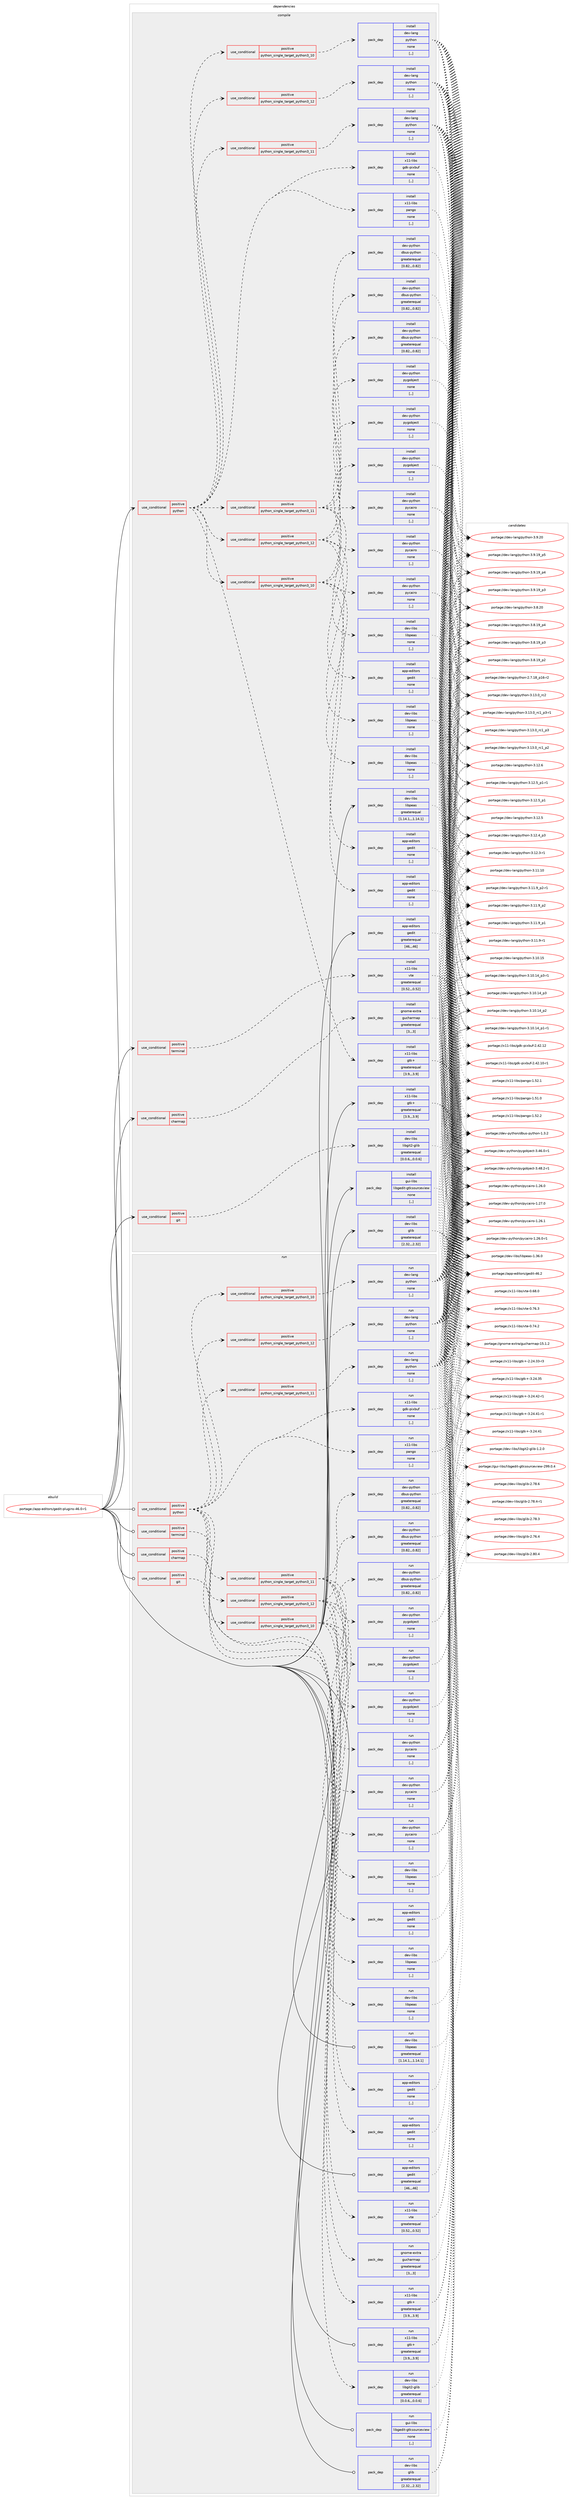 digraph prolog {

# *************
# Graph options
# *************

newrank=true;
concentrate=true;
compound=true;
graph [rankdir=LR,fontname=Helvetica,fontsize=10,ranksep=1.5];#, ranksep=2.5, nodesep=0.2];
edge  [arrowhead=vee];
node  [fontname=Helvetica,fontsize=10];

# **********
# The ebuild
# **********

subgraph cluster_leftcol {
color=gray;
label=<<i>ebuild</i>>;
id [label="portage://app-editors/gedit-plugins-46.0-r1", color=red, width=4, href="../app-editors/gedit-plugins-46.0-r1.svg"];
}

# ****************
# The dependencies
# ****************

subgraph cluster_midcol {
color=gray;
label=<<i>dependencies</i>>;
subgraph cluster_compile {
fillcolor="#eeeeee";
style=filled;
label=<<i>compile</i>>;
subgraph cond135182 {
dependency512677 [label=<<TABLE BORDER="0" CELLBORDER="1" CELLSPACING="0" CELLPADDING="4"><TR><TD ROWSPAN="3" CELLPADDING="10">use_conditional</TD></TR><TR><TD>positive</TD></TR><TR><TD>charmap</TD></TR></TABLE>>, shape=none, color=red];
subgraph pack373806 {
dependency512678 [label=<<TABLE BORDER="0" CELLBORDER="1" CELLSPACING="0" CELLPADDING="4" WIDTH="220"><TR><TD ROWSPAN="6" CELLPADDING="30">pack_dep</TD></TR><TR><TD WIDTH="110">install</TD></TR><TR><TD>gnome-extra</TD></TR><TR><TD>gucharmap</TD></TR><TR><TD>greaterequal</TD></TR><TR><TD>[3,,,3]</TD></TR></TABLE>>, shape=none, color=blue];
}
dependency512677:e -> dependency512678:w [weight=20,style="dashed",arrowhead="vee"];
}
id:e -> dependency512677:w [weight=20,style="solid",arrowhead="vee"];
subgraph cond135183 {
dependency512679 [label=<<TABLE BORDER="0" CELLBORDER="1" CELLSPACING="0" CELLPADDING="4"><TR><TD ROWSPAN="3" CELLPADDING="10">use_conditional</TD></TR><TR><TD>positive</TD></TR><TR><TD>git</TD></TR></TABLE>>, shape=none, color=red];
subgraph pack373807 {
dependency512680 [label=<<TABLE BORDER="0" CELLBORDER="1" CELLSPACING="0" CELLPADDING="4" WIDTH="220"><TR><TD ROWSPAN="6" CELLPADDING="30">pack_dep</TD></TR><TR><TD WIDTH="110">install</TD></TR><TR><TD>dev-libs</TD></TR><TR><TD>libgit2-glib</TD></TR><TR><TD>greaterequal</TD></TR><TR><TD>[0.0.6,,,0.0.6]</TD></TR></TABLE>>, shape=none, color=blue];
}
dependency512679:e -> dependency512680:w [weight=20,style="dashed",arrowhead="vee"];
}
id:e -> dependency512679:w [weight=20,style="solid",arrowhead="vee"];
subgraph cond135184 {
dependency512681 [label=<<TABLE BORDER="0" CELLBORDER="1" CELLSPACING="0" CELLPADDING="4"><TR><TD ROWSPAN="3" CELLPADDING="10">use_conditional</TD></TR><TR><TD>positive</TD></TR><TR><TD>python</TD></TR></TABLE>>, shape=none, color=red];
subgraph cond135185 {
dependency512682 [label=<<TABLE BORDER="0" CELLBORDER="1" CELLSPACING="0" CELLPADDING="4"><TR><TD ROWSPAN="3" CELLPADDING="10">use_conditional</TD></TR><TR><TD>positive</TD></TR><TR><TD>python_single_target_python3_10</TD></TR></TABLE>>, shape=none, color=red];
subgraph pack373808 {
dependency512683 [label=<<TABLE BORDER="0" CELLBORDER="1" CELLSPACING="0" CELLPADDING="4" WIDTH="220"><TR><TD ROWSPAN="6" CELLPADDING="30">pack_dep</TD></TR><TR><TD WIDTH="110">install</TD></TR><TR><TD>dev-lang</TD></TR><TR><TD>python</TD></TR><TR><TD>none</TD></TR><TR><TD>[,,]</TD></TR></TABLE>>, shape=none, color=blue];
}
dependency512682:e -> dependency512683:w [weight=20,style="dashed",arrowhead="vee"];
}
dependency512681:e -> dependency512682:w [weight=20,style="dashed",arrowhead="vee"];
subgraph cond135186 {
dependency512684 [label=<<TABLE BORDER="0" CELLBORDER="1" CELLSPACING="0" CELLPADDING="4"><TR><TD ROWSPAN="3" CELLPADDING="10">use_conditional</TD></TR><TR><TD>positive</TD></TR><TR><TD>python_single_target_python3_11</TD></TR></TABLE>>, shape=none, color=red];
subgraph pack373809 {
dependency512685 [label=<<TABLE BORDER="0" CELLBORDER="1" CELLSPACING="0" CELLPADDING="4" WIDTH="220"><TR><TD ROWSPAN="6" CELLPADDING="30">pack_dep</TD></TR><TR><TD WIDTH="110">install</TD></TR><TR><TD>dev-lang</TD></TR><TR><TD>python</TD></TR><TR><TD>none</TD></TR><TR><TD>[,,]</TD></TR></TABLE>>, shape=none, color=blue];
}
dependency512684:e -> dependency512685:w [weight=20,style="dashed",arrowhead="vee"];
}
dependency512681:e -> dependency512684:w [weight=20,style="dashed",arrowhead="vee"];
subgraph cond135187 {
dependency512686 [label=<<TABLE BORDER="0" CELLBORDER="1" CELLSPACING="0" CELLPADDING="4"><TR><TD ROWSPAN="3" CELLPADDING="10">use_conditional</TD></TR><TR><TD>positive</TD></TR><TR><TD>python_single_target_python3_12</TD></TR></TABLE>>, shape=none, color=red];
subgraph pack373810 {
dependency512687 [label=<<TABLE BORDER="0" CELLBORDER="1" CELLSPACING="0" CELLPADDING="4" WIDTH="220"><TR><TD ROWSPAN="6" CELLPADDING="30">pack_dep</TD></TR><TR><TD WIDTH="110">install</TD></TR><TR><TD>dev-lang</TD></TR><TR><TD>python</TD></TR><TR><TD>none</TD></TR><TR><TD>[,,]</TD></TR></TABLE>>, shape=none, color=blue];
}
dependency512686:e -> dependency512687:w [weight=20,style="dashed",arrowhead="vee"];
}
dependency512681:e -> dependency512686:w [weight=20,style="dashed",arrowhead="vee"];
subgraph cond135188 {
dependency512688 [label=<<TABLE BORDER="0" CELLBORDER="1" CELLSPACING="0" CELLPADDING="4"><TR><TD ROWSPAN="3" CELLPADDING="10">use_conditional</TD></TR><TR><TD>positive</TD></TR><TR><TD>python_single_target_python3_10</TD></TR></TABLE>>, shape=none, color=red];
subgraph pack373811 {
dependency512689 [label=<<TABLE BORDER="0" CELLBORDER="1" CELLSPACING="0" CELLPADDING="4" WIDTH="220"><TR><TD ROWSPAN="6" CELLPADDING="30">pack_dep</TD></TR><TR><TD WIDTH="110">install</TD></TR><TR><TD>app-editors</TD></TR><TR><TD>gedit</TD></TR><TR><TD>none</TD></TR><TR><TD>[,,]</TD></TR></TABLE>>, shape=none, color=blue];
}
dependency512688:e -> dependency512689:w [weight=20,style="dashed",arrowhead="vee"];
subgraph pack373812 {
dependency512690 [label=<<TABLE BORDER="0" CELLBORDER="1" CELLSPACING="0" CELLPADDING="4" WIDTH="220"><TR><TD ROWSPAN="6" CELLPADDING="30">pack_dep</TD></TR><TR><TD WIDTH="110">install</TD></TR><TR><TD>dev-libs</TD></TR><TR><TD>libpeas</TD></TR><TR><TD>none</TD></TR><TR><TD>[,,]</TD></TR></TABLE>>, shape=none, color=blue];
}
dependency512688:e -> dependency512690:w [weight=20,style="dashed",arrowhead="vee"];
subgraph pack373813 {
dependency512691 [label=<<TABLE BORDER="0" CELLBORDER="1" CELLSPACING="0" CELLPADDING="4" WIDTH="220"><TR><TD ROWSPAN="6" CELLPADDING="30">pack_dep</TD></TR><TR><TD WIDTH="110">install</TD></TR><TR><TD>dev-python</TD></TR><TR><TD>dbus-python</TD></TR><TR><TD>greaterequal</TD></TR><TR><TD>[0.82,,,0.82]</TD></TR></TABLE>>, shape=none, color=blue];
}
dependency512688:e -> dependency512691:w [weight=20,style="dashed",arrowhead="vee"];
subgraph pack373814 {
dependency512692 [label=<<TABLE BORDER="0" CELLBORDER="1" CELLSPACING="0" CELLPADDING="4" WIDTH="220"><TR><TD ROWSPAN="6" CELLPADDING="30">pack_dep</TD></TR><TR><TD WIDTH="110">install</TD></TR><TR><TD>dev-python</TD></TR><TR><TD>pycairo</TD></TR><TR><TD>none</TD></TR><TR><TD>[,,]</TD></TR></TABLE>>, shape=none, color=blue];
}
dependency512688:e -> dependency512692:w [weight=20,style="dashed",arrowhead="vee"];
subgraph pack373815 {
dependency512693 [label=<<TABLE BORDER="0" CELLBORDER="1" CELLSPACING="0" CELLPADDING="4" WIDTH="220"><TR><TD ROWSPAN="6" CELLPADDING="30">pack_dep</TD></TR><TR><TD WIDTH="110">install</TD></TR><TR><TD>dev-python</TD></TR><TR><TD>pygobject</TD></TR><TR><TD>none</TD></TR><TR><TD>[,,]</TD></TR></TABLE>>, shape=none, color=blue];
}
dependency512688:e -> dependency512693:w [weight=20,style="dashed",arrowhead="vee"];
}
dependency512681:e -> dependency512688:w [weight=20,style="dashed",arrowhead="vee"];
subgraph cond135189 {
dependency512694 [label=<<TABLE BORDER="0" CELLBORDER="1" CELLSPACING="0" CELLPADDING="4"><TR><TD ROWSPAN="3" CELLPADDING="10">use_conditional</TD></TR><TR><TD>positive</TD></TR><TR><TD>python_single_target_python3_11</TD></TR></TABLE>>, shape=none, color=red];
subgraph pack373816 {
dependency512695 [label=<<TABLE BORDER="0" CELLBORDER="1" CELLSPACING="0" CELLPADDING="4" WIDTH="220"><TR><TD ROWSPAN="6" CELLPADDING="30">pack_dep</TD></TR><TR><TD WIDTH="110">install</TD></TR><TR><TD>app-editors</TD></TR><TR><TD>gedit</TD></TR><TR><TD>none</TD></TR><TR><TD>[,,]</TD></TR></TABLE>>, shape=none, color=blue];
}
dependency512694:e -> dependency512695:w [weight=20,style="dashed",arrowhead="vee"];
subgraph pack373817 {
dependency512696 [label=<<TABLE BORDER="0" CELLBORDER="1" CELLSPACING="0" CELLPADDING="4" WIDTH="220"><TR><TD ROWSPAN="6" CELLPADDING="30">pack_dep</TD></TR><TR><TD WIDTH="110">install</TD></TR><TR><TD>dev-libs</TD></TR><TR><TD>libpeas</TD></TR><TR><TD>none</TD></TR><TR><TD>[,,]</TD></TR></TABLE>>, shape=none, color=blue];
}
dependency512694:e -> dependency512696:w [weight=20,style="dashed",arrowhead="vee"];
subgraph pack373818 {
dependency512697 [label=<<TABLE BORDER="0" CELLBORDER="1" CELLSPACING="0" CELLPADDING="4" WIDTH="220"><TR><TD ROWSPAN="6" CELLPADDING="30">pack_dep</TD></TR><TR><TD WIDTH="110">install</TD></TR><TR><TD>dev-python</TD></TR><TR><TD>dbus-python</TD></TR><TR><TD>greaterequal</TD></TR><TR><TD>[0.82,,,0.82]</TD></TR></TABLE>>, shape=none, color=blue];
}
dependency512694:e -> dependency512697:w [weight=20,style="dashed",arrowhead="vee"];
subgraph pack373819 {
dependency512698 [label=<<TABLE BORDER="0" CELLBORDER="1" CELLSPACING="0" CELLPADDING="4" WIDTH="220"><TR><TD ROWSPAN="6" CELLPADDING="30">pack_dep</TD></TR><TR><TD WIDTH="110">install</TD></TR><TR><TD>dev-python</TD></TR><TR><TD>pycairo</TD></TR><TR><TD>none</TD></TR><TR><TD>[,,]</TD></TR></TABLE>>, shape=none, color=blue];
}
dependency512694:e -> dependency512698:w [weight=20,style="dashed",arrowhead="vee"];
subgraph pack373820 {
dependency512699 [label=<<TABLE BORDER="0" CELLBORDER="1" CELLSPACING="0" CELLPADDING="4" WIDTH="220"><TR><TD ROWSPAN="6" CELLPADDING="30">pack_dep</TD></TR><TR><TD WIDTH="110">install</TD></TR><TR><TD>dev-python</TD></TR><TR><TD>pygobject</TD></TR><TR><TD>none</TD></TR><TR><TD>[,,]</TD></TR></TABLE>>, shape=none, color=blue];
}
dependency512694:e -> dependency512699:w [weight=20,style="dashed",arrowhead="vee"];
}
dependency512681:e -> dependency512694:w [weight=20,style="dashed",arrowhead="vee"];
subgraph cond135190 {
dependency512700 [label=<<TABLE BORDER="0" CELLBORDER="1" CELLSPACING="0" CELLPADDING="4"><TR><TD ROWSPAN="3" CELLPADDING="10">use_conditional</TD></TR><TR><TD>positive</TD></TR><TR><TD>python_single_target_python3_12</TD></TR></TABLE>>, shape=none, color=red];
subgraph pack373821 {
dependency512701 [label=<<TABLE BORDER="0" CELLBORDER="1" CELLSPACING="0" CELLPADDING="4" WIDTH="220"><TR><TD ROWSPAN="6" CELLPADDING="30">pack_dep</TD></TR><TR><TD WIDTH="110">install</TD></TR><TR><TD>app-editors</TD></TR><TR><TD>gedit</TD></TR><TR><TD>none</TD></TR><TR><TD>[,,]</TD></TR></TABLE>>, shape=none, color=blue];
}
dependency512700:e -> dependency512701:w [weight=20,style="dashed",arrowhead="vee"];
subgraph pack373822 {
dependency512702 [label=<<TABLE BORDER="0" CELLBORDER="1" CELLSPACING="0" CELLPADDING="4" WIDTH="220"><TR><TD ROWSPAN="6" CELLPADDING="30">pack_dep</TD></TR><TR><TD WIDTH="110">install</TD></TR><TR><TD>dev-libs</TD></TR><TR><TD>libpeas</TD></TR><TR><TD>none</TD></TR><TR><TD>[,,]</TD></TR></TABLE>>, shape=none, color=blue];
}
dependency512700:e -> dependency512702:w [weight=20,style="dashed",arrowhead="vee"];
subgraph pack373823 {
dependency512703 [label=<<TABLE BORDER="0" CELLBORDER="1" CELLSPACING="0" CELLPADDING="4" WIDTH="220"><TR><TD ROWSPAN="6" CELLPADDING="30">pack_dep</TD></TR><TR><TD WIDTH="110">install</TD></TR><TR><TD>dev-python</TD></TR><TR><TD>dbus-python</TD></TR><TR><TD>greaterequal</TD></TR><TR><TD>[0.82,,,0.82]</TD></TR></TABLE>>, shape=none, color=blue];
}
dependency512700:e -> dependency512703:w [weight=20,style="dashed",arrowhead="vee"];
subgraph pack373824 {
dependency512704 [label=<<TABLE BORDER="0" CELLBORDER="1" CELLSPACING="0" CELLPADDING="4" WIDTH="220"><TR><TD ROWSPAN="6" CELLPADDING="30">pack_dep</TD></TR><TR><TD WIDTH="110">install</TD></TR><TR><TD>dev-python</TD></TR><TR><TD>pycairo</TD></TR><TR><TD>none</TD></TR><TR><TD>[,,]</TD></TR></TABLE>>, shape=none, color=blue];
}
dependency512700:e -> dependency512704:w [weight=20,style="dashed",arrowhead="vee"];
subgraph pack373825 {
dependency512705 [label=<<TABLE BORDER="0" CELLBORDER="1" CELLSPACING="0" CELLPADDING="4" WIDTH="220"><TR><TD ROWSPAN="6" CELLPADDING="30">pack_dep</TD></TR><TR><TD WIDTH="110">install</TD></TR><TR><TD>dev-python</TD></TR><TR><TD>pygobject</TD></TR><TR><TD>none</TD></TR><TR><TD>[,,]</TD></TR></TABLE>>, shape=none, color=blue];
}
dependency512700:e -> dependency512705:w [weight=20,style="dashed",arrowhead="vee"];
}
dependency512681:e -> dependency512700:w [weight=20,style="dashed",arrowhead="vee"];
subgraph pack373826 {
dependency512706 [label=<<TABLE BORDER="0" CELLBORDER="1" CELLSPACING="0" CELLPADDING="4" WIDTH="220"><TR><TD ROWSPAN="6" CELLPADDING="30">pack_dep</TD></TR><TR><TD WIDTH="110">install</TD></TR><TR><TD>x11-libs</TD></TR><TR><TD>gtk+</TD></TR><TR><TD>greaterequal</TD></TR><TR><TD>[3.9,,,3.9]</TD></TR></TABLE>>, shape=none, color=blue];
}
dependency512681:e -> dependency512706:w [weight=20,style="dashed",arrowhead="vee"];
subgraph pack373827 {
dependency512707 [label=<<TABLE BORDER="0" CELLBORDER="1" CELLSPACING="0" CELLPADDING="4" WIDTH="220"><TR><TD ROWSPAN="6" CELLPADDING="30">pack_dep</TD></TR><TR><TD WIDTH="110">install</TD></TR><TR><TD>x11-libs</TD></TR><TR><TD>pango</TD></TR><TR><TD>none</TD></TR><TR><TD>[,,]</TD></TR></TABLE>>, shape=none, color=blue];
}
dependency512681:e -> dependency512707:w [weight=20,style="dashed",arrowhead="vee"];
subgraph pack373828 {
dependency512708 [label=<<TABLE BORDER="0" CELLBORDER="1" CELLSPACING="0" CELLPADDING="4" WIDTH="220"><TR><TD ROWSPAN="6" CELLPADDING="30">pack_dep</TD></TR><TR><TD WIDTH="110">install</TD></TR><TR><TD>x11-libs</TD></TR><TR><TD>gdk-pixbuf</TD></TR><TR><TD>none</TD></TR><TR><TD>[,,]</TD></TR></TABLE>>, shape=none, color=blue];
}
dependency512681:e -> dependency512708:w [weight=20,style="dashed",arrowhead="vee"];
}
id:e -> dependency512681:w [weight=20,style="solid",arrowhead="vee"];
subgraph cond135191 {
dependency512709 [label=<<TABLE BORDER="0" CELLBORDER="1" CELLSPACING="0" CELLPADDING="4"><TR><TD ROWSPAN="3" CELLPADDING="10">use_conditional</TD></TR><TR><TD>positive</TD></TR><TR><TD>terminal</TD></TR></TABLE>>, shape=none, color=red];
subgraph pack373829 {
dependency512710 [label=<<TABLE BORDER="0" CELLBORDER="1" CELLSPACING="0" CELLPADDING="4" WIDTH="220"><TR><TD ROWSPAN="6" CELLPADDING="30">pack_dep</TD></TR><TR><TD WIDTH="110">install</TD></TR><TR><TD>x11-libs</TD></TR><TR><TD>vte</TD></TR><TR><TD>greaterequal</TD></TR><TR><TD>[0.52,,,0.52]</TD></TR></TABLE>>, shape=none, color=blue];
}
dependency512709:e -> dependency512710:w [weight=20,style="dashed",arrowhead="vee"];
}
id:e -> dependency512709:w [weight=20,style="solid",arrowhead="vee"];
subgraph pack373830 {
dependency512711 [label=<<TABLE BORDER="0" CELLBORDER="1" CELLSPACING="0" CELLPADDING="4" WIDTH="220"><TR><TD ROWSPAN="6" CELLPADDING="30">pack_dep</TD></TR><TR><TD WIDTH="110">install</TD></TR><TR><TD>app-editors</TD></TR><TR><TD>gedit</TD></TR><TR><TD>greaterequal</TD></TR><TR><TD>[46,,,46]</TD></TR></TABLE>>, shape=none, color=blue];
}
id:e -> dependency512711:w [weight=20,style="solid",arrowhead="vee"];
subgraph pack373831 {
dependency512712 [label=<<TABLE BORDER="0" CELLBORDER="1" CELLSPACING="0" CELLPADDING="4" WIDTH="220"><TR><TD ROWSPAN="6" CELLPADDING="30">pack_dep</TD></TR><TR><TD WIDTH="110">install</TD></TR><TR><TD>dev-libs</TD></TR><TR><TD>glib</TD></TR><TR><TD>greaterequal</TD></TR><TR><TD>[2.32,,,2.32]</TD></TR></TABLE>>, shape=none, color=blue];
}
id:e -> dependency512712:w [weight=20,style="solid",arrowhead="vee"];
subgraph pack373832 {
dependency512713 [label=<<TABLE BORDER="0" CELLBORDER="1" CELLSPACING="0" CELLPADDING="4" WIDTH="220"><TR><TD ROWSPAN="6" CELLPADDING="30">pack_dep</TD></TR><TR><TD WIDTH="110">install</TD></TR><TR><TD>dev-libs</TD></TR><TR><TD>libpeas</TD></TR><TR><TD>greaterequal</TD></TR><TR><TD>[1.14.1,,,1.14.1]</TD></TR></TABLE>>, shape=none, color=blue];
}
id:e -> dependency512713:w [weight=20,style="solid",arrowhead="vee"];
subgraph pack373833 {
dependency512714 [label=<<TABLE BORDER="0" CELLBORDER="1" CELLSPACING="0" CELLPADDING="4" WIDTH="220"><TR><TD ROWSPAN="6" CELLPADDING="30">pack_dep</TD></TR><TR><TD WIDTH="110">install</TD></TR><TR><TD>gui-libs</TD></TR><TR><TD>libgedit-gtksourceview</TD></TR><TR><TD>none</TD></TR><TR><TD>[,,]</TD></TR></TABLE>>, shape=none, color=blue];
}
id:e -> dependency512714:w [weight=20,style="solid",arrowhead="vee"];
subgraph pack373834 {
dependency512715 [label=<<TABLE BORDER="0" CELLBORDER="1" CELLSPACING="0" CELLPADDING="4" WIDTH="220"><TR><TD ROWSPAN="6" CELLPADDING="30">pack_dep</TD></TR><TR><TD WIDTH="110">install</TD></TR><TR><TD>x11-libs</TD></TR><TR><TD>gtk+</TD></TR><TR><TD>greaterequal</TD></TR><TR><TD>[3.9,,,3.9]</TD></TR></TABLE>>, shape=none, color=blue];
}
id:e -> dependency512715:w [weight=20,style="solid",arrowhead="vee"];
}
subgraph cluster_compileandrun {
fillcolor="#eeeeee";
style=filled;
label=<<i>compile and run</i>>;
}
subgraph cluster_run {
fillcolor="#eeeeee";
style=filled;
label=<<i>run</i>>;
subgraph cond135192 {
dependency512716 [label=<<TABLE BORDER="0" CELLBORDER="1" CELLSPACING="0" CELLPADDING="4"><TR><TD ROWSPAN="3" CELLPADDING="10">use_conditional</TD></TR><TR><TD>positive</TD></TR><TR><TD>charmap</TD></TR></TABLE>>, shape=none, color=red];
subgraph pack373835 {
dependency512717 [label=<<TABLE BORDER="0" CELLBORDER="1" CELLSPACING="0" CELLPADDING="4" WIDTH="220"><TR><TD ROWSPAN="6" CELLPADDING="30">pack_dep</TD></TR><TR><TD WIDTH="110">run</TD></TR><TR><TD>gnome-extra</TD></TR><TR><TD>gucharmap</TD></TR><TR><TD>greaterequal</TD></TR><TR><TD>[3,,,3]</TD></TR></TABLE>>, shape=none, color=blue];
}
dependency512716:e -> dependency512717:w [weight=20,style="dashed",arrowhead="vee"];
}
id:e -> dependency512716:w [weight=20,style="solid",arrowhead="odot"];
subgraph cond135193 {
dependency512718 [label=<<TABLE BORDER="0" CELLBORDER="1" CELLSPACING="0" CELLPADDING="4"><TR><TD ROWSPAN="3" CELLPADDING="10">use_conditional</TD></TR><TR><TD>positive</TD></TR><TR><TD>git</TD></TR></TABLE>>, shape=none, color=red];
subgraph pack373836 {
dependency512719 [label=<<TABLE BORDER="0" CELLBORDER="1" CELLSPACING="0" CELLPADDING="4" WIDTH="220"><TR><TD ROWSPAN="6" CELLPADDING="30">pack_dep</TD></TR><TR><TD WIDTH="110">run</TD></TR><TR><TD>dev-libs</TD></TR><TR><TD>libgit2-glib</TD></TR><TR><TD>greaterequal</TD></TR><TR><TD>[0.0.6,,,0.0.6]</TD></TR></TABLE>>, shape=none, color=blue];
}
dependency512718:e -> dependency512719:w [weight=20,style="dashed",arrowhead="vee"];
}
id:e -> dependency512718:w [weight=20,style="solid",arrowhead="odot"];
subgraph cond135194 {
dependency512720 [label=<<TABLE BORDER="0" CELLBORDER="1" CELLSPACING="0" CELLPADDING="4"><TR><TD ROWSPAN="3" CELLPADDING="10">use_conditional</TD></TR><TR><TD>positive</TD></TR><TR><TD>python</TD></TR></TABLE>>, shape=none, color=red];
subgraph cond135195 {
dependency512721 [label=<<TABLE BORDER="0" CELLBORDER="1" CELLSPACING="0" CELLPADDING="4"><TR><TD ROWSPAN="3" CELLPADDING="10">use_conditional</TD></TR><TR><TD>positive</TD></TR><TR><TD>python_single_target_python3_10</TD></TR></TABLE>>, shape=none, color=red];
subgraph pack373837 {
dependency512722 [label=<<TABLE BORDER="0" CELLBORDER="1" CELLSPACING="0" CELLPADDING="4" WIDTH="220"><TR><TD ROWSPAN="6" CELLPADDING="30">pack_dep</TD></TR><TR><TD WIDTH="110">run</TD></TR><TR><TD>dev-lang</TD></TR><TR><TD>python</TD></TR><TR><TD>none</TD></TR><TR><TD>[,,]</TD></TR></TABLE>>, shape=none, color=blue];
}
dependency512721:e -> dependency512722:w [weight=20,style="dashed",arrowhead="vee"];
}
dependency512720:e -> dependency512721:w [weight=20,style="dashed",arrowhead="vee"];
subgraph cond135196 {
dependency512723 [label=<<TABLE BORDER="0" CELLBORDER="1" CELLSPACING="0" CELLPADDING="4"><TR><TD ROWSPAN="3" CELLPADDING="10">use_conditional</TD></TR><TR><TD>positive</TD></TR><TR><TD>python_single_target_python3_11</TD></TR></TABLE>>, shape=none, color=red];
subgraph pack373838 {
dependency512724 [label=<<TABLE BORDER="0" CELLBORDER="1" CELLSPACING="0" CELLPADDING="4" WIDTH="220"><TR><TD ROWSPAN="6" CELLPADDING="30">pack_dep</TD></TR><TR><TD WIDTH="110">run</TD></TR><TR><TD>dev-lang</TD></TR><TR><TD>python</TD></TR><TR><TD>none</TD></TR><TR><TD>[,,]</TD></TR></TABLE>>, shape=none, color=blue];
}
dependency512723:e -> dependency512724:w [weight=20,style="dashed",arrowhead="vee"];
}
dependency512720:e -> dependency512723:w [weight=20,style="dashed",arrowhead="vee"];
subgraph cond135197 {
dependency512725 [label=<<TABLE BORDER="0" CELLBORDER="1" CELLSPACING="0" CELLPADDING="4"><TR><TD ROWSPAN="3" CELLPADDING="10">use_conditional</TD></TR><TR><TD>positive</TD></TR><TR><TD>python_single_target_python3_12</TD></TR></TABLE>>, shape=none, color=red];
subgraph pack373839 {
dependency512726 [label=<<TABLE BORDER="0" CELLBORDER="1" CELLSPACING="0" CELLPADDING="4" WIDTH="220"><TR><TD ROWSPAN="6" CELLPADDING="30">pack_dep</TD></TR><TR><TD WIDTH="110">run</TD></TR><TR><TD>dev-lang</TD></TR><TR><TD>python</TD></TR><TR><TD>none</TD></TR><TR><TD>[,,]</TD></TR></TABLE>>, shape=none, color=blue];
}
dependency512725:e -> dependency512726:w [weight=20,style="dashed",arrowhead="vee"];
}
dependency512720:e -> dependency512725:w [weight=20,style="dashed",arrowhead="vee"];
subgraph cond135198 {
dependency512727 [label=<<TABLE BORDER="0" CELLBORDER="1" CELLSPACING="0" CELLPADDING="4"><TR><TD ROWSPAN="3" CELLPADDING="10">use_conditional</TD></TR><TR><TD>positive</TD></TR><TR><TD>python_single_target_python3_10</TD></TR></TABLE>>, shape=none, color=red];
subgraph pack373840 {
dependency512728 [label=<<TABLE BORDER="0" CELLBORDER="1" CELLSPACING="0" CELLPADDING="4" WIDTH="220"><TR><TD ROWSPAN="6" CELLPADDING="30">pack_dep</TD></TR><TR><TD WIDTH="110">run</TD></TR><TR><TD>app-editors</TD></TR><TR><TD>gedit</TD></TR><TR><TD>none</TD></TR><TR><TD>[,,]</TD></TR></TABLE>>, shape=none, color=blue];
}
dependency512727:e -> dependency512728:w [weight=20,style="dashed",arrowhead="vee"];
subgraph pack373841 {
dependency512729 [label=<<TABLE BORDER="0" CELLBORDER="1" CELLSPACING="0" CELLPADDING="4" WIDTH="220"><TR><TD ROWSPAN="6" CELLPADDING="30">pack_dep</TD></TR><TR><TD WIDTH="110">run</TD></TR><TR><TD>dev-libs</TD></TR><TR><TD>libpeas</TD></TR><TR><TD>none</TD></TR><TR><TD>[,,]</TD></TR></TABLE>>, shape=none, color=blue];
}
dependency512727:e -> dependency512729:w [weight=20,style="dashed",arrowhead="vee"];
subgraph pack373842 {
dependency512730 [label=<<TABLE BORDER="0" CELLBORDER="1" CELLSPACING="0" CELLPADDING="4" WIDTH="220"><TR><TD ROWSPAN="6" CELLPADDING="30">pack_dep</TD></TR><TR><TD WIDTH="110">run</TD></TR><TR><TD>dev-python</TD></TR><TR><TD>dbus-python</TD></TR><TR><TD>greaterequal</TD></TR><TR><TD>[0.82,,,0.82]</TD></TR></TABLE>>, shape=none, color=blue];
}
dependency512727:e -> dependency512730:w [weight=20,style="dashed",arrowhead="vee"];
subgraph pack373843 {
dependency512731 [label=<<TABLE BORDER="0" CELLBORDER="1" CELLSPACING="0" CELLPADDING="4" WIDTH="220"><TR><TD ROWSPAN="6" CELLPADDING="30">pack_dep</TD></TR><TR><TD WIDTH="110">run</TD></TR><TR><TD>dev-python</TD></TR><TR><TD>pycairo</TD></TR><TR><TD>none</TD></TR><TR><TD>[,,]</TD></TR></TABLE>>, shape=none, color=blue];
}
dependency512727:e -> dependency512731:w [weight=20,style="dashed",arrowhead="vee"];
subgraph pack373844 {
dependency512732 [label=<<TABLE BORDER="0" CELLBORDER="1" CELLSPACING="0" CELLPADDING="4" WIDTH="220"><TR><TD ROWSPAN="6" CELLPADDING="30">pack_dep</TD></TR><TR><TD WIDTH="110">run</TD></TR><TR><TD>dev-python</TD></TR><TR><TD>pygobject</TD></TR><TR><TD>none</TD></TR><TR><TD>[,,]</TD></TR></TABLE>>, shape=none, color=blue];
}
dependency512727:e -> dependency512732:w [weight=20,style="dashed",arrowhead="vee"];
}
dependency512720:e -> dependency512727:w [weight=20,style="dashed",arrowhead="vee"];
subgraph cond135199 {
dependency512733 [label=<<TABLE BORDER="0" CELLBORDER="1" CELLSPACING="0" CELLPADDING="4"><TR><TD ROWSPAN="3" CELLPADDING="10">use_conditional</TD></TR><TR><TD>positive</TD></TR><TR><TD>python_single_target_python3_11</TD></TR></TABLE>>, shape=none, color=red];
subgraph pack373845 {
dependency512734 [label=<<TABLE BORDER="0" CELLBORDER="1" CELLSPACING="0" CELLPADDING="4" WIDTH="220"><TR><TD ROWSPAN="6" CELLPADDING="30">pack_dep</TD></TR><TR><TD WIDTH="110">run</TD></TR><TR><TD>app-editors</TD></TR><TR><TD>gedit</TD></TR><TR><TD>none</TD></TR><TR><TD>[,,]</TD></TR></TABLE>>, shape=none, color=blue];
}
dependency512733:e -> dependency512734:w [weight=20,style="dashed",arrowhead="vee"];
subgraph pack373846 {
dependency512735 [label=<<TABLE BORDER="0" CELLBORDER="1" CELLSPACING="0" CELLPADDING="4" WIDTH="220"><TR><TD ROWSPAN="6" CELLPADDING="30">pack_dep</TD></TR><TR><TD WIDTH="110">run</TD></TR><TR><TD>dev-libs</TD></TR><TR><TD>libpeas</TD></TR><TR><TD>none</TD></TR><TR><TD>[,,]</TD></TR></TABLE>>, shape=none, color=blue];
}
dependency512733:e -> dependency512735:w [weight=20,style="dashed",arrowhead="vee"];
subgraph pack373847 {
dependency512736 [label=<<TABLE BORDER="0" CELLBORDER="1" CELLSPACING="0" CELLPADDING="4" WIDTH="220"><TR><TD ROWSPAN="6" CELLPADDING="30">pack_dep</TD></TR><TR><TD WIDTH="110">run</TD></TR><TR><TD>dev-python</TD></TR><TR><TD>dbus-python</TD></TR><TR><TD>greaterequal</TD></TR><TR><TD>[0.82,,,0.82]</TD></TR></TABLE>>, shape=none, color=blue];
}
dependency512733:e -> dependency512736:w [weight=20,style="dashed",arrowhead="vee"];
subgraph pack373848 {
dependency512737 [label=<<TABLE BORDER="0" CELLBORDER="1" CELLSPACING="0" CELLPADDING="4" WIDTH="220"><TR><TD ROWSPAN="6" CELLPADDING="30">pack_dep</TD></TR><TR><TD WIDTH="110">run</TD></TR><TR><TD>dev-python</TD></TR><TR><TD>pycairo</TD></TR><TR><TD>none</TD></TR><TR><TD>[,,]</TD></TR></TABLE>>, shape=none, color=blue];
}
dependency512733:e -> dependency512737:w [weight=20,style="dashed",arrowhead="vee"];
subgraph pack373849 {
dependency512738 [label=<<TABLE BORDER="0" CELLBORDER="1" CELLSPACING="0" CELLPADDING="4" WIDTH="220"><TR><TD ROWSPAN="6" CELLPADDING="30">pack_dep</TD></TR><TR><TD WIDTH="110">run</TD></TR><TR><TD>dev-python</TD></TR><TR><TD>pygobject</TD></TR><TR><TD>none</TD></TR><TR><TD>[,,]</TD></TR></TABLE>>, shape=none, color=blue];
}
dependency512733:e -> dependency512738:w [weight=20,style="dashed",arrowhead="vee"];
}
dependency512720:e -> dependency512733:w [weight=20,style="dashed",arrowhead="vee"];
subgraph cond135200 {
dependency512739 [label=<<TABLE BORDER="0" CELLBORDER="1" CELLSPACING="0" CELLPADDING="4"><TR><TD ROWSPAN="3" CELLPADDING="10">use_conditional</TD></TR><TR><TD>positive</TD></TR><TR><TD>python_single_target_python3_12</TD></TR></TABLE>>, shape=none, color=red];
subgraph pack373850 {
dependency512740 [label=<<TABLE BORDER="0" CELLBORDER="1" CELLSPACING="0" CELLPADDING="4" WIDTH="220"><TR><TD ROWSPAN="6" CELLPADDING="30">pack_dep</TD></TR><TR><TD WIDTH="110">run</TD></TR><TR><TD>app-editors</TD></TR><TR><TD>gedit</TD></TR><TR><TD>none</TD></TR><TR><TD>[,,]</TD></TR></TABLE>>, shape=none, color=blue];
}
dependency512739:e -> dependency512740:w [weight=20,style="dashed",arrowhead="vee"];
subgraph pack373851 {
dependency512741 [label=<<TABLE BORDER="0" CELLBORDER="1" CELLSPACING="0" CELLPADDING="4" WIDTH="220"><TR><TD ROWSPAN="6" CELLPADDING="30">pack_dep</TD></TR><TR><TD WIDTH="110">run</TD></TR><TR><TD>dev-libs</TD></TR><TR><TD>libpeas</TD></TR><TR><TD>none</TD></TR><TR><TD>[,,]</TD></TR></TABLE>>, shape=none, color=blue];
}
dependency512739:e -> dependency512741:w [weight=20,style="dashed",arrowhead="vee"];
subgraph pack373852 {
dependency512742 [label=<<TABLE BORDER="0" CELLBORDER="1" CELLSPACING="0" CELLPADDING="4" WIDTH="220"><TR><TD ROWSPAN="6" CELLPADDING="30">pack_dep</TD></TR><TR><TD WIDTH="110">run</TD></TR><TR><TD>dev-python</TD></TR><TR><TD>dbus-python</TD></TR><TR><TD>greaterequal</TD></TR><TR><TD>[0.82,,,0.82]</TD></TR></TABLE>>, shape=none, color=blue];
}
dependency512739:e -> dependency512742:w [weight=20,style="dashed",arrowhead="vee"];
subgraph pack373853 {
dependency512743 [label=<<TABLE BORDER="0" CELLBORDER="1" CELLSPACING="0" CELLPADDING="4" WIDTH="220"><TR><TD ROWSPAN="6" CELLPADDING="30">pack_dep</TD></TR><TR><TD WIDTH="110">run</TD></TR><TR><TD>dev-python</TD></TR><TR><TD>pycairo</TD></TR><TR><TD>none</TD></TR><TR><TD>[,,]</TD></TR></TABLE>>, shape=none, color=blue];
}
dependency512739:e -> dependency512743:w [weight=20,style="dashed",arrowhead="vee"];
subgraph pack373854 {
dependency512744 [label=<<TABLE BORDER="0" CELLBORDER="1" CELLSPACING="0" CELLPADDING="4" WIDTH="220"><TR><TD ROWSPAN="6" CELLPADDING="30">pack_dep</TD></TR><TR><TD WIDTH="110">run</TD></TR><TR><TD>dev-python</TD></TR><TR><TD>pygobject</TD></TR><TR><TD>none</TD></TR><TR><TD>[,,]</TD></TR></TABLE>>, shape=none, color=blue];
}
dependency512739:e -> dependency512744:w [weight=20,style="dashed",arrowhead="vee"];
}
dependency512720:e -> dependency512739:w [weight=20,style="dashed",arrowhead="vee"];
subgraph pack373855 {
dependency512745 [label=<<TABLE BORDER="0" CELLBORDER="1" CELLSPACING="0" CELLPADDING="4" WIDTH="220"><TR><TD ROWSPAN="6" CELLPADDING="30">pack_dep</TD></TR><TR><TD WIDTH="110">run</TD></TR><TR><TD>x11-libs</TD></TR><TR><TD>gtk+</TD></TR><TR><TD>greaterequal</TD></TR><TR><TD>[3.9,,,3.9]</TD></TR></TABLE>>, shape=none, color=blue];
}
dependency512720:e -> dependency512745:w [weight=20,style="dashed",arrowhead="vee"];
subgraph pack373856 {
dependency512746 [label=<<TABLE BORDER="0" CELLBORDER="1" CELLSPACING="0" CELLPADDING="4" WIDTH="220"><TR><TD ROWSPAN="6" CELLPADDING="30">pack_dep</TD></TR><TR><TD WIDTH="110">run</TD></TR><TR><TD>x11-libs</TD></TR><TR><TD>pango</TD></TR><TR><TD>none</TD></TR><TR><TD>[,,]</TD></TR></TABLE>>, shape=none, color=blue];
}
dependency512720:e -> dependency512746:w [weight=20,style="dashed",arrowhead="vee"];
subgraph pack373857 {
dependency512747 [label=<<TABLE BORDER="0" CELLBORDER="1" CELLSPACING="0" CELLPADDING="4" WIDTH="220"><TR><TD ROWSPAN="6" CELLPADDING="30">pack_dep</TD></TR><TR><TD WIDTH="110">run</TD></TR><TR><TD>x11-libs</TD></TR><TR><TD>gdk-pixbuf</TD></TR><TR><TD>none</TD></TR><TR><TD>[,,]</TD></TR></TABLE>>, shape=none, color=blue];
}
dependency512720:e -> dependency512747:w [weight=20,style="dashed",arrowhead="vee"];
}
id:e -> dependency512720:w [weight=20,style="solid",arrowhead="odot"];
subgraph cond135201 {
dependency512748 [label=<<TABLE BORDER="0" CELLBORDER="1" CELLSPACING="0" CELLPADDING="4"><TR><TD ROWSPAN="3" CELLPADDING="10">use_conditional</TD></TR><TR><TD>positive</TD></TR><TR><TD>terminal</TD></TR></TABLE>>, shape=none, color=red];
subgraph pack373858 {
dependency512749 [label=<<TABLE BORDER="0" CELLBORDER="1" CELLSPACING="0" CELLPADDING="4" WIDTH="220"><TR><TD ROWSPAN="6" CELLPADDING="30">pack_dep</TD></TR><TR><TD WIDTH="110">run</TD></TR><TR><TD>x11-libs</TD></TR><TR><TD>vte</TD></TR><TR><TD>greaterequal</TD></TR><TR><TD>[0.52,,,0.52]</TD></TR></TABLE>>, shape=none, color=blue];
}
dependency512748:e -> dependency512749:w [weight=20,style="dashed",arrowhead="vee"];
}
id:e -> dependency512748:w [weight=20,style="solid",arrowhead="odot"];
subgraph pack373859 {
dependency512750 [label=<<TABLE BORDER="0" CELLBORDER="1" CELLSPACING="0" CELLPADDING="4" WIDTH="220"><TR><TD ROWSPAN="6" CELLPADDING="30">pack_dep</TD></TR><TR><TD WIDTH="110">run</TD></TR><TR><TD>app-editors</TD></TR><TR><TD>gedit</TD></TR><TR><TD>greaterequal</TD></TR><TR><TD>[46,,,46]</TD></TR></TABLE>>, shape=none, color=blue];
}
id:e -> dependency512750:w [weight=20,style="solid",arrowhead="odot"];
subgraph pack373860 {
dependency512751 [label=<<TABLE BORDER="0" CELLBORDER="1" CELLSPACING="0" CELLPADDING="4" WIDTH="220"><TR><TD ROWSPAN="6" CELLPADDING="30">pack_dep</TD></TR><TR><TD WIDTH="110">run</TD></TR><TR><TD>dev-libs</TD></TR><TR><TD>glib</TD></TR><TR><TD>greaterequal</TD></TR><TR><TD>[2.32,,,2.32]</TD></TR></TABLE>>, shape=none, color=blue];
}
id:e -> dependency512751:w [weight=20,style="solid",arrowhead="odot"];
subgraph pack373861 {
dependency512752 [label=<<TABLE BORDER="0" CELLBORDER="1" CELLSPACING="0" CELLPADDING="4" WIDTH="220"><TR><TD ROWSPAN="6" CELLPADDING="30">pack_dep</TD></TR><TR><TD WIDTH="110">run</TD></TR><TR><TD>dev-libs</TD></TR><TR><TD>libpeas</TD></TR><TR><TD>greaterequal</TD></TR><TR><TD>[1.14.1,,,1.14.1]</TD></TR></TABLE>>, shape=none, color=blue];
}
id:e -> dependency512752:w [weight=20,style="solid",arrowhead="odot"];
subgraph pack373862 {
dependency512753 [label=<<TABLE BORDER="0" CELLBORDER="1" CELLSPACING="0" CELLPADDING="4" WIDTH="220"><TR><TD ROWSPAN="6" CELLPADDING="30">pack_dep</TD></TR><TR><TD WIDTH="110">run</TD></TR><TR><TD>gui-libs</TD></TR><TR><TD>libgedit-gtksourceview</TD></TR><TR><TD>none</TD></TR><TR><TD>[,,]</TD></TR></TABLE>>, shape=none, color=blue];
}
id:e -> dependency512753:w [weight=20,style="solid",arrowhead="odot"];
subgraph pack373863 {
dependency512754 [label=<<TABLE BORDER="0" CELLBORDER="1" CELLSPACING="0" CELLPADDING="4" WIDTH="220"><TR><TD ROWSPAN="6" CELLPADDING="30">pack_dep</TD></TR><TR><TD WIDTH="110">run</TD></TR><TR><TD>x11-libs</TD></TR><TR><TD>gtk+</TD></TR><TR><TD>greaterequal</TD></TR><TR><TD>[3.9,,,3.9]</TD></TR></TABLE>>, shape=none, color=blue];
}
id:e -> dependency512754:w [weight=20,style="solid",arrowhead="odot"];
}
}

# **************
# The candidates
# **************

subgraph cluster_choices {
rank=same;
color=gray;
label=<<i>candidates</i>>;

subgraph choice373806 {
color=black;
nodesep=1;
choice10311011110910145101120116114974710311799104971141099711245495346494650 [label="portage://gnome-extra/gucharmap-15.1.2", color=red, width=4,href="../gnome-extra/gucharmap-15.1.2.svg"];
dependency512678:e -> choice10311011110910145101120116114974710311799104971141099711245495346494650:w [style=dotted,weight="100"];
}
subgraph choice373807 {
color=black;
nodesep=1;
choice10010111845108105981154710810598103105116504510310810598454946504648 [label="portage://dev-libs/libgit2-glib-1.2.0", color=red, width=4,href="../dev-libs/libgit2-glib-1.2.0.svg"];
dependency512680:e -> choice10010111845108105981154710810598103105116504510310810598454946504648:w [style=dotted,weight="100"];
}
subgraph choice373808 {
color=black;
nodesep=1;
choice10010111845108971101034711212111610411111045514649514648951149950 [label="portage://dev-lang/python-3.13.0_rc2", color=red, width=4,href="../dev-lang/python-3.13.0_rc2.svg"];
choice1001011184510897110103471121211161041111104551464951464895114994995112514511449 [label="portage://dev-lang/python-3.13.0_rc1_p3-r1", color=red, width=4,href="../dev-lang/python-3.13.0_rc1_p3-r1.svg"];
choice100101118451089711010347112121116104111110455146495146489511499499511251 [label="portage://dev-lang/python-3.13.0_rc1_p3", color=red, width=4,href="../dev-lang/python-3.13.0_rc1_p3.svg"];
choice100101118451089711010347112121116104111110455146495146489511499499511250 [label="portage://dev-lang/python-3.13.0_rc1_p2", color=red, width=4,href="../dev-lang/python-3.13.0_rc1_p2.svg"];
choice10010111845108971101034711212111610411111045514649504654 [label="portage://dev-lang/python-3.12.6", color=red, width=4,href="../dev-lang/python-3.12.6.svg"];
choice1001011184510897110103471121211161041111104551464950465395112494511449 [label="portage://dev-lang/python-3.12.5_p1-r1", color=red, width=4,href="../dev-lang/python-3.12.5_p1-r1.svg"];
choice100101118451089711010347112121116104111110455146495046539511249 [label="portage://dev-lang/python-3.12.5_p1", color=red, width=4,href="../dev-lang/python-3.12.5_p1.svg"];
choice10010111845108971101034711212111610411111045514649504653 [label="portage://dev-lang/python-3.12.5", color=red, width=4,href="../dev-lang/python-3.12.5.svg"];
choice100101118451089711010347112121116104111110455146495046529511251 [label="portage://dev-lang/python-3.12.4_p3", color=red, width=4,href="../dev-lang/python-3.12.4_p3.svg"];
choice100101118451089711010347112121116104111110455146495046514511449 [label="portage://dev-lang/python-3.12.3-r1", color=red, width=4,href="../dev-lang/python-3.12.3-r1.svg"];
choice1001011184510897110103471121211161041111104551464949464948 [label="portage://dev-lang/python-3.11.10", color=red, width=4,href="../dev-lang/python-3.11.10.svg"];
choice1001011184510897110103471121211161041111104551464949465795112504511449 [label="portage://dev-lang/python-3.11.9_p2-r1", color=red, width=4,href="../dev-lang/python-3.11.9_p2-r1.svg"];
choice100101118451089711010347112121116104111110455146494946579511250 [label="portage://dev-lang/python-3.11.9_p2", color=red, width=4,href="../dev-lang/python-3.11.9_p2.svg"];
choice100101118451089711010347112121116104111110455146494946579511249 [label="portage://dev-lang/python-3.11.9_p1", color=red, width=4,href="../dev-lang/python-3.11.9_p1.svg"];
choice100101118451089711010347112121116104111110455146494946574511449 [label="portage://dev-lang/python-3.11.9-r1", color=red, width=4,href="../dev-lang/python-3.11.9-r1.svg"];
choice1001011184510897110103471121211161041111104551464948464953 [label="portage://dev-lang/python-3.10.15", color=red, width=4,href="../dev-lang/python-3.10.15.svg"];
choice100101118451089711010347112121116104111110455146494846495295112514511449 [label="portage://dev-lang/python-3.10.14_p3-r1", color=red, width=4,href="../dev-lang/python-3.10.14_p3-r1.svg"];
choice10010111845108971101034711212111610411111045514649484649529511251 [label="portage://dev-lang/python-3.10.14_p3", color=red, width=4,href="../dev-lang/python-3.10.14_p3.svg"];
choice10010111845108971101034711212111610411111045514649484649529511250 [label="portage://dev-lang/python-3.10.14_p2", color=red, width=4,href="../dev-lang/python-3.10.14_p2.svg"];
choice100101118451089711010347112121116104111110455146494846495295112494511449 [label="portage://dev-lang/python-3.10.14_p1-r1", color=red, width=4,href="../dev-lang/python-3.10.14_p1-r1.svg"];
choice10010111845108971101034711212111610411111045514657465048 [label="portage://dev-lang/python-3.9.20", color=red, width=4,href="../dev-lang/python-3.9.20.svg"];
choice100101118451089711010347112121116104111110455146574649579511253 [label="portage://dev-lang/python-3.9.19_p5", color=red, width=4,href="../dev-lang/python-3.9.19_p5.svg"];
choice100101118451089711010347112121116104111110455146574649579511252 [label="portage://dev-lang/python-3.9.19_p4", color=red, width=4,href="../dev-lang/python-3.9.19_p4.svg"];
choice100101118451089711010347112121116104111110455146574649579511251 [label="portage://dev-lang/python-3.9.19_p3", color=red, width=4,href="../dev-lang/python-3.9.19_p3.svg"];
choice10010111845108971101034711212111610411111045514656465048 [label="portage://dev-lang/python-3.8.20", color=red, width=4,href="../dev-lang/python-3.8.20.svg"];
choice100101118451089711010347112121116104111110455146564649579511252 [label="portage://dev-lang/python-3.8.19_p4", color=red, width=4,href="../dev-lang/python-3.8.19_p4.svg"];
choice100101118451089711010347112121116104111110455146564649579511251 [label="portage://dev-lang/python-3.8.19_p3", color=red, width=4,href="../dev-lang/python-3.8.19_p3.svg"];
choice100101118451089711010347112121116104111110455146564649579511250 [label="portage://dev-lang/python-3.8.19_p2", color=red, width=4,href="../dev-lang/python-3.8.19_p2.svg"];
choice100101118451089711010347112121116104111110455046554649569511249544511450 [label="portage://dev-lang/python-2.7.18_p16-r2", color=red, width=4,href="../dev-lang/python-2.7.18_p16-r2.svg"];
dependency512683:e -> choice10010111845108971101034711212111610411111045514649514648951149950:w [style=dotted,weight="100"];
dependency512683:e -> choice1001011184510897110103471121211161041111104551464951464895114994995112514511449:w [style=dotted,weight="100"];
dependency512683:e -> choice100101118451089711010347112121116104111110455146495146489511499499511251:w [style=dotted,weight="100"];
dependency512683:e -> choice100101118451089711010347112121116104111110455146495146489511499499511250:w [style=dotted,weight="100"];
dependency512683:e -> choice10010111845108971101034711212111610411111045514649504654:w [style=dotted,weight="100"];
dependency512683:e -> choice1001011184510897110103471121211161041111104551464950465395112494511449:w [style=dotted,weight="100"];
dependency512683:e -> choice100101118451089711010347112121116104111110455146495046539511249:w [style=dotted,weight="100"];
dependency512683:e -> choice10010111845108971101034711212111610411111045514649504653:w [style=dotted,weight="100"];
dependency512683:e -> choice100101118451089711010347112121116104111110455146495046529511251:w [style=dotted,weight="100"];
dependency512683:e -> choice100101118451089711010347112121116104111110455146495046514511449:w [style=dotted,weight="100"];
dependency512683:e -> choice1001011184510897110103471121211161041111104551464949464948:w [style=dotted,weight="100"];
dependency512683:e -> choice1001011184510897110103471121211161041111104551464949465795112504511449:w [style=dotted,weight="100"];
dependency512683:e -> choice100101118451089711010347112121116104111110455146494946579511250:w [style=dotted,weight="100"];
dependency512683:e -> choice100101118451089711010347112121116104111110455146494946579511249:w [style=dotted,weight="100"];
dependency512683:e -> choice100101118451089711010347112121116104111110455146494946574511449:w [style=dotted,weight="100"];
dependency512683:e -> choice1001011184510897110103471121211161041111104551464948464953:w [style=dotted,weight="100"];
dependency512683:e -> choice100101118451089711010347112121116104111110455146494846495295112514511449:w [style=dotted,weight="100"];
dependency512683:e -> choice10010111845108971101034711212111610411111045514649484649529511251:w [style=dotted,weight="100"];
dependency512683:e -> choice10010111845108971101034711212111610411111045514649484649529511250:w [style=dotted,weight="100"];
dependency512683:e -> choice100101118451089711010347112121116104111110455146494846495295112494511449:w [style=dotted,weight="100"];
dependency512683:e -> choice10010111845108971101034711212111610411111045514657465048:w [style=dotted,weight="100"];
dependency512683:e -> choice100101118451089711010347112121116104111110455146574649579511253:w [style=dotted,weight="100"];
dependency512683:e -> choice100101118451089711010347112121116104111110455146574649579511252:w [style=dotted,weight="100"];
dependency512683:e -> choice100101118451089711010347112121116104111110455146574649579511251:w [style=dotted,weight="100"];
dependency512683:e -> choice10010111845108971101034711212111610411111045514656465048:w [style=dotted,weight="100"];
dependency512683:e -> choice100101118451089711010347112121116104111110455146564649579511252:w [style=dotted,weight="100"];
dependency512683:e -> choice100101118451089711010347112121116104111110455146564649579511251:w [style=dotted,weight="100"];
dependency512683:e -> choice100101118451089711010347112121116104111110455146564649579511250:w [style=dotted,weight="100"];
dependency512683:e -> choice100101118451089711010347112121116104111110455046554649569511249544511450:w [style=dotted,weight="100"];
}
subgraph choice373809 {
color=black;
nodesep=1;
choice10010111845108971101034711212111610411111045514649514648951149950 [label="portage://dev-lang/python-3.13.0_rc2", color=red, width=4,href="../dev-lang/python-3.13.0_rc2.svg"];
choice1001011184510897110103471121211161041111104551464951464895114994995112514511449 [label="portage://dev-lang/python-3.13.0_rc1_p3-r1", color=red, width=4,href="../dev-lang/python-3.13.0_rc1_p3-r1.svg"];
choice100101118451089711010347112121116104111110455146495146489511499499511251 [label="portage://dev-lang/python-3.13.0_rc1_p3", color=red, width=4,href="../dev-lang/python-3.13.0_rc1_p3.svg"];
choice100101118451089711010347112121116104111110455146495146489511499499511250 [label="portage://dev-lang/python-3.13.0_rc1_p2", color=red, width=4,href="../dev-lang/python-3.13.0_rc1_p2.svg"];
choice10010111845108971101034711212111610411111045514649504654 [label="portage://dev-lang/python-3.12.6", color=red, width=4,href="../dev-lang/python-3.12.6.svg"];
choice1001011184510897110103471121211161041111104551464950465395112494511449 [label="portage://dev-lang/python-3.12.5_p1-r1", color=red, width=4,href="../dev-lang/python-3.12.5_p1-r1.svg"];
choice100101118451089711010347112121116104111110455146495046539511249 [label="portage://dev-lang/python-3.12.5_p1", color=red, width=4,href="../dev-lang/python-3.12.5_p1.svg"];
choice10010111845108971101034711212111610411111045514649504653 [label="portage://dev-lang/python-3.12.5", color=red, width=4,href="../dev-lang/python-3.12.5.svg"];
choice100101118451089711010347112121116104111110455146495046529511251 [label="portage://dev-lang/python-3.12.4_p3", color=red, width=4,href="../dev-lang/python-3.12.4_p3.svg"];
choice100101118451089711010347112121116104111110455146495046514511449 [label="portage://dev-lang/python-3.12.3-r1", color=red, width=4,href="../dev-lang/python-3.12.3-r1.svg"];
choice1001011184510897110103471121211161041111104551464949464948 [label="portage://dev-lang/python-3.11.10", color=red, width=4,href="../dev-lang/python-3.11.10.svg"];
choice1001011184510897110103471121211161041111104551464949465795112504511449 [label="portage://dev-lang/python-3.11.9_p2-r1", color=red, width=4,href="../dev-lang/python-3.11.9_p2-r1.svg"];
choice100101118451089711010347112121116104111110455146494946579511250 [label="portage://dev-lang/python-3.11.9_p2", color=red, width=4,href="../dev-lang/python-3.11.9_p2.svg"];
choice100101118451089711010347112121116104111110455146494946579511249 [label="portage://dev-lang/python-3.11.9_p1", color=red, width=4,href="../dev-lang/python-3.11.9_p1.svg"];
choice100101118451089711010347112121116104111110455146494946574511449 [label="portage://dev-lang/python-3.11.9-r1", color=red, width=4,href="../dev-lang/python-3.11.9-r1.svg"];
choice1001011184510897110103471121211161041111104551464948464953 [label="portage://dev-lang/python-3.10.15", color=red, width=4,href="../dev-lang/python-3.10.15.svg"];
choice100101118451089711010347112121116104111110455146494846495295112514511449 [label="portage://dev-lang/python-3.10.14_p3-r1", color=red, width=4,href="../dev-lang/python-3.10.14_p3-r1.svg"];
choice10010111845108971101034711212111610411111045514649484649529511251 [label="portage://dev-lang/python-3.10.14_p3", color=red, width=4,href="../dev-lang/python-3.10.14_p3.svg"];
choice10010111845108971101034711212111610411111045514649484649529511250 [label="portage://dev-lang/python-3.10.14_p2", color=red, width=4,href="../dev-lang/python-3.10.14_p2.svg"];
choice100101118451089711010347112121116104111110455146494846495295112494511449 [label="portage://dev-lang/python-3.10.14_p1-r1", color=red, width=4,href="../dev-lang/python-3.10.14_p1-r1.svg"];
choice10010111845108971101034711212111610411111045514657465048 [label="portage://dev-lang/python-3.9.20", color=red, width=4,href="../dev-lang/python-3.9.20.svg"];
choice100101118451089711010347112121116104111110455146574649579511253 [label="portage://dev-lang/python-3.9.19_p5", color=red, width=4,href="../dev-lang/python-3.9.19_p5.svg"];
choice100101118451089711010347112121116104111110455146574649579511252 [label="portage://dev-lang/python-3.9.19_p4", color=red, width=4,href="../dev-lang/python-3.9.19_p4.svg"];
choice100101118451089711010347112121116104111110455146574649579511251 [label="portage://dev-lang/python-3.9.19_p3", color=red, width=4,href="../dev-lang/python-3.9.19_p3.svg"];
choice10010111845108971101034711212111610411111045514656465048 [label="portage://dev-lang/python-3.8.20", color=red, width=4,href="../dev-lang/python-3.8.20.svg"];
choice100101118451089711010347112121116104111110455146564649579511252 [label="portage://dev-lang/python-3.8.19_p4", color=red, width=4,href="../dev-lang/python-3.8.19_p4.svg"];
choice100101118451089711010347112121116104111110455146564649579511251 [label="portage://dev-lang/python-3.8.19_p3", color=red, width=4,href="../dev-lang/python-3.8.19_p3.svg"];
choice100101118451089711010347112121116104111110455146564649579511250 [label="portage://dev-lang/python-3.8.19_p2", color=red, width=4,href="../dev-lang/python-3.8.19_p2.svg"];
choice100101118451089711010347112121116104111110455046554649569511249544511450 [label="portage://dev-lang/python-2.7.18_p16-r2", color=red, width=4,href="../dev-lang/python-2.7.18_p16-r2.svg"];
dependency512685:e -> choice10010111845108971101034711212111610411111045514649514648951149950:w [style=dotted,weight="100"];
dependency512685:e -> choice1001011184510897110103471121211161041111104551464951464895114994995112514511449:w [style=dotted,weight="100"];
dependency512685:e -> choice100101118451089711010347112121116104111110455146495146489511499499511251:w [style=dotted,weight="100"];
dependency512685:e -> choice100101118451089711010347112121116104111110455146495146489511499499511250:w [style=dotted,weight="100"];
dependency512685:e -> choice10010111845108971101034711212111610411111045514649504654:w [style=dotted,weight="100"];
dependency512685:e -> choice1001011184510897110103471121211161041111104551464950465395112494511449:w [style=dotted,weight="100"];
dependency512685:e -> choice100101118451089711010347112121116104111110455146495046539511249:w [style=dotted,weight="100"];
dependency512685:e -> choice10010111845108971101034711212111610411111045514649504653:w [style=dotted,weight="100"];
dependency512685:e -> choice100101118451089711010347112121116104111110455146495046529511251:w [style=dotted,weight="100"];
dependency512685:e -> choice100101118451089711010347112121116104111110455146495046514511449:w [style=dotted,weight="100"];
dependency512685:e -> choice1001011184510897110103471121211161041111104551464949464948:w [style=dotted,weight="100"];
dependency512685:e -> choice1001011184510897110103471121211161041111104551464949465795112504511449:w [style=dotted,weight="100"];
dependency512685:e -> choice100101118451089711010347112121116104111110455146494946579511250:w [style=dotted,weight="100"];
dependency512685:e -> choice100101118451089711010347112121116104111110455146494946579511249:w [style=dotted,weight="100"];
dependency512685:e -> choice100101118451089711010347112121116104111110455146494946574511449:w [style=dotted,weight="100"];
dependency512685:e -> choice1001011184510897110103471121211161041111104551464948464953:w [style=dotted,weight="100"];
dependency512685:e -> choice100101118451089711010347112121116104111110455146494846495295112514511449:w [style=dotted,weight="100"];
dependency512685:e -> choice10010111845108971101034711212111610411111045514649484649529511251:w [style=dotted,weight="100"];
dependency512685:e -> choice10010111845108971101034711212111610411111045514649484649529511250:w [style=dotted,weight="100"];
dependency512685:e -> choice100101118451089711010347112121116104111110455146494846495295112494511449:w [style=dotted,weight="100"];
dependency512685:e -> choice10010111845108971101034711212111610411111045514657465048:w [style=dotted,weight="100"];
dependency512685:e -> choice100101118451089711010347112121116104111110455146574649579511253:w [style=dotted,weight="100"];
dependency512685:e -> choice100101118451089711010347112121116104111110455146574649579511252:w [style=dotted,weight="100"];
dependency512685:e -> choice100101118451089711010347112121116104111110455146574649579511251:w [style=dotted,weight="100"];
dependency512685:e -> choice10010111845108971101034711212111610411111045514656465048:w [style=dotted,weight="100"];
dependency512685:e -> choice100101118451089711010347112121116104111110455146564649579511252:w [style=dotted,weight="100"];
dependency512685:e -> choice100101118451089711010347112121116104111110455146564649579511251:w [style=dotted,weight="100"];
dependency512685:e -> choice100101118451089711010347112121116104111110455146564649579511250:w [style=dotted,weight="100"];
dependency512685:e -> choice100101118451089711010347112121116104111110455046554649569511249544511450:w [style=dotted,weight="100"];
}
subgraph choice373810 {
color=black;
nodesep=1;
choice10010111845108971101034711212111610411111045514649514648951149950 [label="portage://dev-lang/python-3.13.0_rc2", color=red, width=4,href="../dev-lang/python-3.13.0_rc2.svg"];
choice1001011184510897110103471121211161041111104551464951464895114994995112514511449 [label="portage://dev-lang/python-3.13.0_rc1_p3-r1", color=red, width=4,href="../dev-lang/python-3.13.0_rc1_p3-r1.svg"];
choice100101118451089711010347112121116104111110455146495146489511499499511251 [label="portage://dev-lang/python-3.13.0_rc1_p3", color=red, width=4,href="../dev-lang/python-3.13.0_rc1_p3.svg"];
choice100101118451089711010347112121116104111110455146495146489511499499511250 [label="portage://dev-lang/python-3.13.0_rc1_p2", color=red, width=4,href="../dev-lang/python-3.13.0_rc1_p2.svg"];
choice10010111845108971101034711212111610411111045514649504654 [label="portage://dev-lang/python-3.12.6", color=red, width=4,href="../dev-lang/python-3.12.6.svg"];
choice1001011184510897110103471121211161041111104551464950465395112494511449 [label="portage://dev-lang/python-3.12.5_p1-r1", color=red, width=4,href="../dev-lang/python-3.12.5_p1-r1.svg"];
choice100101118451089711010347112121116104111110455146495046539511249 [label="portage://dev-lang/python-3.12.5_p1", color=red, width=4,href="../dev-lang/python-3.12.5_p1.svg"];
choice10010111845108971101034711212111610411111045514649504653 [label="portage://dev-lang/python-3.12.5", color=red, width=4,href="../dev-lang/python-3.12.5.svg"];
choice100101118451089711010347112121116104111110455146495046529511251 [label="portage://dev-lang/python-3.12.4_p3", color=red, width=4,href="../dev-lang/python-3.12.4_p3.svg"];
choice100101118451089711010347112121116104111110455146495046514511449 [label="portage://dev-lang/python-3.12.3-r1", color=red, width=4,href="../dev-lang/python-3.12.3-r1.svg"];
choice1001011184510897110103471121211161041111104551464949464948 [label="portage://dev-lang/python-3.11.10", color=red, width=4,href="../dev-lang/python-3.11.10.svg"];
choice1001011184510897110103471121211161041111104551464949465795112504511449 [label="portage://dev-lang/python-3.11.9_p2-r1", color=red, width=4,href="../dev-lang/python-3.11.9_p2-r1.svg"];
choice100101118451089711010347112121116104111110455146494946579511250 [label="portage://dev-lang/python-3.11.9_p2", color=red, width=4,href="../dev-lang/python-3.11.9_p2.svg"];
choice100101118451089711010347112121116104111110455146494946579511249 [label="portage://dev-lang/python-3.11.9_p1", color=red, width=4,href="../dev-lang/python-3.11.9_p1.svg"];
choice100101118451089711010347112121116104111110455146494946574511449 [label="portage://dev-lang/python-3.11.9-r1", color=red, width=4,href="../dev-lang/python-3.11.9-r1.svg"];
choice1001011184510897110103471121211161041111104551464948464953 [label="portage://dev-lang/python-3.10.15", color=red, width=4,href="../dev-lang/python-3.10.15.svg"];
choice100101118451089711010347112121116104111110455146494846495295112514511449 [label="portage://dev-lang/python-3.10.14_p3-r1", color=red, width=4,href="../dev-lang/python-3.10.14_p3-r1.svg"];
choice10010111845108971101034711212111610411111045514649484649529511251 [label="portage://dev-lang/python-3.10.14_p3", color=red, width=4,href="../dev-lang/python-3.10.14_p3.svg"];
choice10010111845108971101034711212111610411111045514649484649529511250 [label="portage://dev-lang/python-3.10.14_p2", color=red, width=4,href="../dev-lang/python-3.10.14_p2.svg"];
choice100101118451089711010347112121116104111110455146494846495295112494511449 [label="portage://dev-lang/python-3.10.14_p1-r1", color=red, width=4,href="../dev-lang/python-3.10.14_p1-r1.svg"];
choice10010111845108971101034711212111610411111045514657465048 [label="portage://dev-lang/python-3.9.20", color=red, width=4,href="../dev-lang/python-3.9.20.svg"];
choice100101118451089711010347112121116104111110455146574649579511253 [label="portage://dev-lang/python-3.9.19_p5", color=red, width=4,href="../dev-lang/python-3.9.19_p5.svg"];
choice100101118451089711010347112121116104111110455146574649579511252 [label="portage://dev-lang/python-3.9.19_p4", color=red, width=4,href="../dev-lang/python-3.9.19_p4.svg"];
choice100101118451089711010347112121116104111110455146574649579511251 [label="portage://dev-lang/python-3.9.19_p3", color=red, width=4,href="../dev-lang/python-3.9.19_p3.svg"];
choice10010111845108971101034711212111610411111045514656465048 [label="portage://dev-lang/python-3.8.20", color=red, width=4,href="../dev-lang/python-3.8.20.svg"];
choice100101118451089711010347112121116104111110455146564649579511252 [label="portage://dev-lang/python-3.8.19_p4", color=red, width=4,href="../dev-lang/python-3.8.19_p4.svg"];
choice100101118451089711010347112121116104111110455146564649579511251 [label="portage://dev-lang/python-3.8.19_p3", color=red, width=4,href="../dev-lang/python-3.8.19_p3.svg"];
choice100101118451089711010347112121116104111110455146564649579511250 [label="portage://dev-lang/python-3.8.19_p2", color=red, width=4,href="../dev-lang/python-3.8.19_p2.svg"];
choice100101118451089711010347112121116104111110455046554649569511249544511450 [label="portage://dev-lang/python-2.7.18_p16-r2", color=red, width=4,href="../dev-lang/python-2.7.18_p16-r2.svg"];
dependency512687:e -> choice10010111845108971101034711212111610411111045514649514648951149950:w [style=dotted,weight="100"];
dependency512687:e -> choice1001011184510897110103471121211161041111104551464951464895114994995112514511449:w [style=dotted,weight="100"];
dependency512687:e -> choice100101118451089711010347112121116104111110455146495146489511499499511251:w [style=dotted,weight="100"];
dependency512687:e -> choice100101118451089711010347112121116104111110455146495146489511499499511250:w [style=dotted,weight="100"];
dependency512687:e -> choice10010111845108971101034711212111610411111045514649504654:w [style=dotted,weight="100"];
dependency512687:e -> choice1001011184510897110103471121211161041111104551464950465395112494511449:w [style=dotted,weight="100"];
dependency512687:e -> choice100101118451089711010347112121116104111110455146495046539511249:w [style=dotted,weight="100"];
dependency512687:e -> choice10010111845108971101034711212111610411111045514649504653:w [style=dotted,weight="100"];
dependency512687:e -> choice100101118451089711010347112121116104111110455146495046529511251:w [style=dotted,weight="100"];
dependency512687:e -> choice100101118451089711010347112121116104111110455146495046514511449:w [style=dotted,weight="100"];
dependency512687:e -> choice1001011184510897110103471121211161041111104551464949464948:w [style=dotted,weight="100"];
dependency512687:e -> choice1001011184510897110103471121211161041111104551464949465795112504511449:w [style=dotted,weight="100"];
dependency512687:e -> choice100101118451089711010347112121116104111110455146494946579511250:w [style=dotted,weight="100"];
dependency512687:e -> choice100101118451089711010347112121116104111110455146494946579511249:w [style=dotted,weight="100"];
dependency512687:e -> choice100101118451089711010347112121116104111110455146494946574511449:w [style=dotted,weight="100"];
dependency512687:e -> choice1001011184510897110103471121211161041111104551464948464953:w [style=dotted,weight="100"];
dependency512687:e -> choice100101118451089711010347112121116104111110455146494846495295112514511449:w [style=dotted,weight="100"];
dependency512687:e -> choice10010111845108971101034711212111610411111045514649484649529511251:w [style=dotted,weight="100"];
dependency512687:e -> choice10010111845108971101034711212111610411111045514649484649529511250:w [style=dotted,weight="100"];
dependency512687:e -> choice100101118451089711010347112121116104111110455146494846495295112494511449:w [style=dotted,weight="100"];
dependency512687:e -> choice10010111845108971101034711212111610411111045514657465048:w [style=dotted,weight="100"];
dependency512687:e -> choice100101118451089711010347112121116104111110455146574649579511253:w [style=dotted,weight="100"];
dependency512687:e -> choice100101118451089711010347112121116104111110455146574649579511252:w [style=dotted,weight="100"];
dependency512687:e -> choice100101118451089711010347112121116104111110455146574649579511251:w [style=dotted,weight="100"];
dependency512687:e -> choice10010111845108971101034711212111610411111045514656465048:w [style=dotted,weight="100"];
dependency512687:e -> choice100101118451089711010347112121116104111110455146564649579511252:w [style=dotted,weight="100"];
dependency512687:e -> choice100101118451089711010347112121116104111110455146564649579511251:w [style=dotted,weight="100"];
dependency512687:e -> choice100101118451089711010347112121116104111110455146564649579511250:w [style=dotted,weight="100"];
dependency512687:e -> choice100101118451089711010347112121116104111110455046554649569511249544511450:w [style=dotted,weight="100"];
}
subgraph choice373811 {
color=black;
nodesep=1;
choice9711211245101100105116111114115471031011001051164552544650 [label="portage://app-editors/gedit-46.2", color=red, width=4,href="../app-editors/gedit-46.2.svg"];
dependency512689:e -> choice9711211245101100105116111114115471031011001051164552544650:w [style=dotted,weight="100"];
}
subgraph choice373812 {
color=black;
nodesep=1;
choice100101118451081059811547108105981121019711545494651544648 [label="portage://dev-libs/libpeas-1.36.0", color=red, width=4,href="../dev-libs/libpeas-1.36.0.svg"];
dependency512690:e -> choice100101118451081059811547108105981121019711545494651544648:w [style=dotted,weight="100"];
}
subgraph choice373813 {
color=black;
nodesep=1;
choice10010111845112121116104111110471009811711545112121116104111110454946514650 [label="portage://dev-python/dbus-python-1.3.2", color=red, width=4,href="../dev-python/dbus-python-1.3.2.svg"];
dependency512691:e -> choice10010111845112121116104111110471009811711545112121116104111110454946514650:w [style=dotted,weight="100"];
}
subgraph choice373814 {
color=black;
nodesep=1;
choice1001011184511212111610411111047112121999710511411145494650554648 [label="portage://dev-python/pycairo-1.27.0", color=red, width=4,href="../dev-python/pycairo-1.27.0.svg"];
choice1001011184511212111610411111047112121999710511411145494650544649 [label="portage://dev-python/pycairo-1.26.1", color=red, width=4,href="../dev-python/pycairo-1.26.1.svg"];
choice10010111845112121116104111110471121219997105114111454946505446484511449 [label="portage://dev-python/pycairo-1.26.0-r1", color=red, width=4,href="../dev-python/pycairo-1.26.0-r1.svg"];
choice1001011184511212111610411111047112121999710511411145494650544648 [label="portage://dev-python/pycairo-1.26.0", color=red, width=4,href="../dev-python/pycairo-1.26.0.svg"];
dependency512692:e -> choice1001011184511212111610411111047112121999710511411145494650554648:w [style=dotted,weight="100"];
dependency512692:e -> choice1001011184511212111610411111047112121999710511411145494650544649:w [style=dotted,weight="100"];
dependency512692:e -> choice10010111845112121116104111110471121219997105114111454946505446484511449:w [style=dotted,weight="100"];
dependency512692:e -> choice1001011184511212111610411111047112121999710511411145494650544648:w [style=dotted,weight="100"];
}
subgraph choice373815 {
color=black;
nodesep=1;
choice10010111845112121116104111110471121211031119810610199116455146525646504511449 [label="portage://dev-python/pygobject-3.48.2-r1", color=red, width=4,href="../dev-python/pygobject-3.48.2-r1.svg"];
choice10010111845112121116104111110471121211031119810610199116455146525446484511449 [label="portage://dev-python/pygobject-3.46.0-r1", color=red, width=4,href="../dev-python/pygobject-3.46.0-r1.svg"];
dependency512693:e -> choice10010111845112121116104111110471121211031119810610199116455146525646504511449:w [style=dotted,weight="100"];
dependency512693:e -> choice10010111845112121116104111110471121211031119810610199116455146525446484511449:w [style=dotted,weight="100"];
}
subgraph choice373816 {
color=black;
nodesep=1;
choice9711211245101100105116111114115471031011001051164552544650 [label="portage://app-editors/gedit-46.2", color=red, width=4,href="../app-editors/gedit-46.2.svg"];
dependency512695:e -> choice9711211245101100105116111114115471031011001051164552544650:w [style=dotted,weight="100"];
}
subgraph choice373817 {
color=black;
nodesep=1;
choice100101118451081059811547108105981121019711545494651544648 [label="portage://dev-libs/libpeas-1.36.0", color=red, width=4,href="../dev-libs/libpeas-1.36.0.svg"];
dependency512696:e -> choice100101118451081059811547108105981121019711545494651544648:w [style=dotted,weight="100"];
}
subgraph choice373818 {
color=black;
nodesep=1;
choice10010111845112121116104111110471009811711545112121116104111110454946514650 [label="portage://dev-python/dbus-python-1.3.2", color=red, width=4,href="../dev-python/dbus-python-1.3.2.svg"];
dependency512697:e -> choice10010111845112121116104111110471009811711545112121116104111110454946514650:w [style=dotted,weight="100"];
}
subgraph choice373819 {
color=black;
nodesep=1;
choice1001011184511212111610411111047112121999710511411145494650554648 [label="portage://dev-python/pycairo-1.27.0", color=red, width=4,href="../dev-python/pycairo-1.27.0.svg"];
choice1001011184511212111610411111047112121999710511411145494650544649 [label="portage://dev-python/pycairo-1.26.1", color=red, width=4,href="../dev-python/pycairo-1.26.1.svg"];
choice10010111845112121116104111110471121219997105114111454946505446484511449 [label="portage://dev-python/pycairo-1.26.0-r1", color=red, width=4,href="../dev-python/pycairo-1.26.0-r1.svg"];
choice1001011184511212111610411111047112121999710511411145494650544648 [label="portage://dev-python/pycairo-1.26.0", color=red, width=4,href="../dev-python/pycairo-1.26.0.svg"];
dependency512698:e -> choice1001011184511212111610411111047112121999710511411145494650554648:w [style=dotted,weight="100"];
dependency512698:e -> choice1001011184511212111610411111047112121999710511411145494650544649:w [style=dotted,weight="100"];
dependency512698:e -> choice10010111845112121116104111110471121219997105114111454946505446484511449:w [style=dotted,weight="100"];
dependency512698:e -> choice1001011184511212111610411111047112121999710511411145494650544648:w [style=dotted,weight="100"];
}
subgraph choice373820 {
color=black;
nodesep=1;
choice10010111845112121116104111110471121211031119810610199116455146525646504511449 [label="portage://dev-python/pygobject-3.48.2-r1", color=red, width=4,href="../dev-python/pygobject-3.48.2-r1.svg"];
choice10010111845112121116104111110471121211031119810610199116455146525446484511449 [label="portage://dev-python/pygobject-3.46.0-r1", color=red, width=4,href="../dev-python/pygobject-3.46.0-r1.svg"];
dependency512699:e -> choice10010111845112121116104111110471121211031119810610199116455146525646504511449:w [style=dotted,weight="100"];
dependency512699:e -> choice10010111845112121116104111110471121211031119810610199116455146525446484511449:w [style=dotted,weight="100"];
}
subgraph choice373821 {
color=black;
nodesep=1;
choice9711211245101100105116111114115471031011001051164552544650 [label="portage://app-editors/gedit-46.2", color=red, width=4,href="../app-editors/gedit-46.2.svg"];
dependency512701:e -> choice9711211245101100105116111114115471031011001051164552544650:w [style=dotted,weight="100"];
}
subgraph choice373822 {
color=black;
nodesep=1;
choice100101118451081059811547108105981121019711545494651544648 [label="portage://dev-libs/libpeas-1.36.0", color=red, width=4,href="../dev-libs/libpeas-1.36.0.svg"];
dependency512702:e -> choice100101118451081059811547108105981121019711545494651544648:w [style=dotted,weight="100"];
}
subgraph choice373823 {
color=black;
nodesep=1;
choice10010111845112121116104111110471009811711545112121116104111110454946514650 [label="portage://dev-python/dbus-python-1.3.2", color=red, width=4,href="../dev-python/dbus-python-1.3.2.svg"];
dependency512703:e -> choice10010111845112121116104111110471009811711545112121116104111110454946514650:w [style=dotted,weight="100"];
}
subgraph choice373824 {
color=black;
nodesep=1;
choice1001011184511212111610411111047112121999710511411145494650554648 [label="portage://dev-python/pycairo-1.27.0", color=red, width=4,href="../dev-python/pycairo-1.27.0.svg"];
choice1001011184511212111610411111047112121999710511411145494650544649 [label="portage://dev-python/pycairo-1.26.1", color=red, width=4,href="../dev-python/pycairo-1.26.1.svg"];
choice10010111845112121116104111110471121219997105114111454946505446484511449 [label="portage://dev-python/pycairo-1.26.0-r1", color=red, width=4,href="../dev-python/pycairo-1.26.0-r1.svg"];
choice1001011184511212111610411111047112121999710511411145494650544648 [label="portage://dev-python/pycairo-1.26.0", color=red, width=4,href="../dev-python/pycairo-1.26.0.svg"];
dependency512704:e -> choice1001011184511212111610411111047112121999710511411145494650554648:w [style=dotted,weight="100"];
dependency512704:e -> choice1001011184511212111610411111047112121999710511411145494650544649:w [style=dotted,weight="100"];
dependency512704:e -> choice10010111845112121116104111110471121219997105114111454946505446484511449:w [style=dotted,weight="100"];
dependency512704:e -> choice1001011184511212111610411111047112121999710511411145494650544648:w [style=dotted,weight="100"];
}
subgraph choice373825 {
color=black;
nodesep=1;
choice10010111845112121116104111110471121211031119810610199116455146525646504511449 [label="portage://dev-python/pygobject-3.48.2-r1", color=red, width=4,href="../dev-python/pygobject-3.48.2-r1.svg"];
choice10010111845112121116104111110471121211031119810610199116455146525446484511449 [label="portage://dev-python/pygobject-3.46.0-r1", color=red, width=4,href="../dev-python/pygobject-3.46.0-r1.svg"];
dependency512705:e -> choice10010111845112121116104111110471121211031119810610199116455146525646504511449:w [style=dotted,weight="100"];
dependency512705:e -> choice10010111845112121116104111110471121211031119810610199116455146525446484511449:w [style=dotted,weight="100"];
}
subgraph choice373826 {
color=black;
nodesep=1;
choice12049494510810598115471031161074345514650524652504511449 [label="portage://x11-libs/gtk+-3.24.42-r1", color=red, width=4,href="../x11-libs/gtk+-3.24.42-r1.svg"];
choice12049494510810598115471031161074345514650524652494511449 [label="portage://x11-libs/gtk+-3.24.41-r1", color=red, width=4,href="../x11-libs/gtk+-3.24.41-r1.svg"];
choice1204949451081059811547103116107434551465052465249 [label="portage://x11-libs/gtk+-3.24.41", color=red, width=4,href="../x11-libs/gtk+-3.24.41.svg"];
choice1204949451081059811547103116107434551465052465153 [label="portage://x11-libs/gtk+-3.24.35", color=red, width=4,href="../x11-libs/gtk+-3.24.35.svg"];
choice12049494510810598115471031161074345504650524651514511451 [label="portage://x11-libs/gtk+-2.24.33-r3", color=red, width=4,href="../x11-libs/gtk+-2.24.33-r3.svg"];
dependency512706:e -> choice12049494510810598115471031161074345514650524652504511449:w [style=dotted,weight="100"];
dependency512706:e -> choice12049494510810598115471031161074345514650524652494511449:w [style=dotted,weight="100"];
dependency512706:e -> choice1204949451081059811547103116107434551465052465249:w [style=dotted,weight="100"];
dependency512706:e -> choice1204949451081059811547103116107434551465052465153:w [style=dotted,weight="100"];
dependency512706:e -> choice12049494510810598115471031161074345504650524651514511451:w [style=dotted,weight="100"];
}
subgraph choice373827 {
color=black;
nodesep=1;
choice12049494510810598115471129711010311145494653504650 [label="portage://x11-libs/pango-1.52.2", color=red, width=4,href="../x11-libs/pango-1.52.2.svg"];
choice12049494510810598115471129711010311145494653504649 [label="portage://x11-libs/pango-1.52.1", color=red, width=4,href="../x11-libs/pango-1.52.1.svg"];
choice12049494510810598115471129711010311145494653494648 [label="portage://x11-libs/pango-1.51.0", color=red, width=4,href="../x11-libs/pango-1.51.0.svg"];
dependency512707:e -> choice12049494510810598115471129711010311145494653504650:w [style=dotted,weight="100"];
dependency512707:e -> choice12049494510810598115471129711010311145494653504649:w [style=dotted,weight="100"];
dependency512707:e -> choice12049494510810598115471129711010311145494653494648:w [style=dotted,weight="100"];
}
subgraph choice373828 {
color=black;
nodesep=1;
choice120494945108105981154710310010745112105120981171024550465250464950 [label="portage://x11-libs/gdk-pixbuf-2.42.12", color=red, width=4,href="../x11-libs/gdk-pixbuf-2.42.12.svg"];
choice1204949451081059811547103100107451121051209811710245504652504649484511449 [label="portage://x11-libs/gdk-pixbuf-2.42.10-r1", color=red, width=4,href="../x11-libs/gdk-pixbuf-2.42.10-r1.svg"];
dependency512708:e -> choice120494945108105981154710310010745112105120981171024550465250464950:w [style=dotted,weight="100"];
dependency512708:e -> choice1204949451081059811547103100107451121051209811710245504652504649484511449:w [style=dotted,weight="100"];
}
subgraph choice373829 {
color=black;
nodesep=1;
choice120494945108105981154711811610145484655544651 [label="portage://x11-libs/vte-0.76.3", color=red, width=4,href="../x11-libs/vte-0.76.3.svg"];
choice120494945108105981154711811610145484655524650 [label="portage://x11-libs/vte-0.74.2", color=red, width=4,href="../x11-libs/vte-0.74.2.svg"];
choice120494945108105981154711811610145484654564648 [label="portage://x11-libs/vte-0.68.0", color=red, width=4,href="../x11-libs/vte-0.68.0.svg"];
dependency512710:e -> choice120494945108105981154711811610145484655544651:w [style=dotted,weight="100"];
dependency512710:e -> choice120494945108105981154711811610145484655524650:w [style=dotted,weight="100"];
dependency512710:e -> choice120494945108105981154711811610145484654564648:w [style=dotted,weight="100"];
}
subgraph choice373830 {
color=black;
nodesep=1;
choice9711211245101100105116111114115471031011001051164552544650 [label="portage://app-editors/gedit-46.2", color=red, width=4,href="../app-editors/gedit-46.2.svg"];
dependency512711:e -> choice9711211245101100105116111114115471031011001051164552544650:w [style=dotted,weight="100"];
}
subgraph choice373831 {
color=black;
nodesep=1;
choice1001011184510810598115471031081059845504656484652 [label="portage://dev-libs/glib-2.80.4", color=red, width=4,href="../dev-libs/glib-2.80.4.svg"];
choice1001011184510810598115471031081059845504655564654 [label="portage://dev-libs/glib-2.78.6", color=red, width=4,href="../dev-libs/glib-2.78.6.svg"];
choice10010111845108105981154710310810598455046555646524511449 [label="portage://dev-libs/glib-2.78.4-r1", color=red, width=4,href="../dev-libs/glib-2.78.4-r1.svg"];
choice1001011184510810598115471031081059845504655564651 [label="portage://dev-libs/glib-2.78.3", color=red, width=4,href="../dev-libs/glib-2.78.3.svg"];
choice1001011184510810598115471031081059845504655544652 [label="portage://dev-libs/glib-2.76.4", color=red, width=4,href="../dev-libs/glib-2.76.4.svg"];
dependency512712:e -> choice1001011184510810598115471031081059845504656484652:w [style=dotted,weight="100"];
dependency512712:e -> choice1001011184510810598115471031081059845504655564654:w [style=dotted,weight="100"];
dependency512712:e -> choice10010111845108105981154710310810598455046555646524511449:w [style=dotted,weight="100"];
dependency512712:e -> choice1001011184510810598115471031081059845504655564651:w [style=dotted,weight="100"];
dependency512712:e -> choice1001011184510810598115471031081059845504655544652:w [style=dotted,weight="100"];
}
subgraph choice373832 {
color=black;
nodesep=1;
choice100101118451081059811547108105981121019711545494651544648 [label="portage://dev-libs/libpeas-1.36.0", color=red, width=4,href="../dev-libs/libpeas-1.36.0.svg"];
dependency512713:e -> choice100101118451081059811547108105981121019711545494651544648:w [style=dotted,weight="100"];
}
subgraph choice373833 {
color=black;
nodesep=1;
choice1031171054510810598115471081059810310110010511645103116107115111117114991011181051011194550575746484652 [label="portage://gui-libs/libgedit-gtksourceview-299.0.4", color=red, width=4,href="../gui-libs/libgedit-gtksourceview-299.0.4.svg"];
dependency512714:e -> choice1031171054510810598115471081059810310110010511645103116107115111117114991011181051011194550575746484652:w [style=dotted,weight="100"];
}
subgraph choice373834 {
color=black;
nodesep=1;
choice12049494510810598115471031161074345514650524652504511449 [label="portage://x11-libs/gtk+-3.24.42-r1", color=red, width=4,href="../x11-libs/gtk+-3.24.42-r1.svg"];
choice12049494510810598115471031161074345514650524652494511449 [label="portage://x11-libs/gtk+-3.24.41-r1", color=red, width=4,href="../x11-libs/gtk+-3.24.41-r1.svg"];
choice1204949451081059811547103116107434551465052465249 [label="portage://x11-libs/gtk+-3.24.41", color=red, width=4,href="../x11-libs/gtk+-3.24.41.svg"];
choice1204949451081059811547103116107434551465052465153 [label="portage://x11-libs/gtk+-3.24.35", color=red, width=4,href="../x11-libs/gtk+-3.24.35.svg"];
choice12049494510810598115471031161074345504650524651514511451 [label="portage://x11-libs/gtk+-2.24.33-r3", color=red, width=4,href="../x11-libs/gtk+-2.24.33-r3.svg"];
dependency512715:e -> choice12049494510810598115471031161074345514650524652504511449:w [style=dotted,weight="100"];
dependency512715:e -> choice12049494510810598115471031161074345514650524652494511449:w [style=dotted,weight="100"];
dependency512715:e -> choice1204949451081059811547103116107434551465052465249:w [style=dotted,weight="100"];
dependency512715:e -> choice1204949451081059811547103116107434551465052465153:w [style=dotted,weight="100"];
dependency512715:e -> choice12049494510810598115471031161074345504650524651514511451:w [style=dotted,weight="100"];
}
subgraph choice373835 {
color=black;
nodesep=1;
choice10311011110910145101120116114974710311799104971141099711245495346494650 [label="portage://gnome-extra/gucharmap-15.1.2", color=red, width=4,href="../gnome-extra/gucharmap-15.1.2.svg"];
dependency512717:e -> choice10311011110910145101120116114974710311799104971141099711245495346494650:w [style=dotted,weight="100"];
}
subgraph choice373836 {
color=black;
nodesep=1;
choice10010111845108105981154710810598103105116504510310810598454946504648 [label="portage://dev-libs/libgit2-glib-1.2.0", color=red, width=4,href="../dev-libs/libgit2-glib-1.2.0.svg"];
dependency512719:e -> choice10010111845108105981154710810598103105116504510310810598454946504648:w [style=dotted,weight="100"];
}
subgraph choice373837 {
color=black;
nodesep=1;
choice10010111845108971101034711212111610411111045514649514648951149950 [label="portage://dev-lang/python-3.13.0_rc2", color=red, width=4,href="../dev-lang/python-3.13.0_rc2.svg"];
choice1001011184510897110103471121211161041111104551464951464895114994995112514511449 [label="portage://dev-lang/python-3.13.0_rc1_p3-r1", color=red, width=4,href="../dev-lang/python-3.13.0_rc1_p3-r1.svg"];
choice100101118451089711010347112121116104111110455146495146489511499499511251 [label="portage://dev-lang/python-3.13.0_rc1_p3", color=red, width=4,href="../dev-lang/python-3.13.0_rc1_p3.svg"];
choice100101118451089711010347112121116104111110455146495146489511499499511250 [label="portage://dev-lang/python-3.13.0_rc1_p2", color=red, width=4,href="../dev-lang/python-3.13.0_rc1_p2.svg"];
choice10010111845108971101034711212111610411111045514649504654 [label="portage://dev-lang/python-3.12.6", color=red, width=4,href="../dev-lang/python-3.12.6.svg"];
choice1001011184510897110103471121211161041111104551464950465395112494511449 [label="portage://dev-lang/python-3.12.5_p1-r1", color=red, width=4,href="../dev-lang/python-3.12.5_p1-r1.svg"];
choice100101118451089711010347112121116104111110455146495046539511249 [label="portage://dev-lang/python-3.12.5_p1", color=red, width=4,href="../dev-lang/python-3.12.5_p1.svg"];
choice10010111845108971101034711212111610411111045514649504653 [label="portage://dev-lang/python-3.12.5", color=red, width=4,href="../dev-lang/python-3.12.5.svg"];
choice100101118451089711010347112121116104111110455146495046529511251 [label="portage://dev-lang/python-3.12.4_p3", color=red, width=4,href="../dev-lang/python-3.12.4_p3.svg"];
choice100101118451089711010347112121116104111110455146495046514511449 [label="portage://dev-lang/python-3.12.3-r1", color=red, width=4,href="../dev-lang/python-3.12.3-r1.svg"];
choice1001011184510897110103471121211161041111104551464949464948 [label="portage://dev-lang/python-3.11.10", color=red, width=4,href="../dev-lang/python-3.11.10.svg"];
choice1001011184510897110103471121211161041111104551464949465795112504511449 [label="portage://dev-lang/python-3.11.9_p2-r1", color=red, width=4,href="../dev-lang/python-3.11.9_p2-r1.svg"];
choice100101118451089711010347112121116104111110455146494946579511250 [label="portage://dev-lang/python-3.11.9_p2", color=red, width=4,href="../dev-lang/python-3.11.9_p2.svg"];
choice100101118451089711010347112121116104111110455146494946579511249 [label="portage://dev-lang/python-3.11.9_p1", color=red, width=4,href="../dev-lang/python-3.11.9_p1.svg"];
choice100101118451089711010347112121116104111110455146494946574511449 [label="portage://dev-lang/python-3.11.9-r1", color=red, width=4,href="../dev-lang/python-3.11.9-r1.svg"];
choice1001011184510897110103471121211161041111104551464948464953 [label="portage://dev-lang/python-3.10.15", color=red, width=4,href="../dev-lang/python-3.10.15.svg"];
choice100101118451089711010347112121116104111110455146494846495295112514511449 [label="portage://dev-lang/python-3.10.14_p3-r1", color=red, width=4,href="../dev-lang/python-3.10.14_p3-r1.svg"];
choice10010111845108971101034711212111610411111045514649484649529511251 [label="portage://dev-lang/python-3.10.14_p3", color=red, width=4,href="../dev-lang/python-3.10.14_p3.svg"];
choice10010111845108971101034711212111610411111045514649484649529511250 [label="portage://dev-lang/python-3.10.14_p2", color=red, width=4,href="../dev-lang/python-3.10.14_p2.svg"];
choice100101118451089711010347112121116104111110455146494846495295112494511449 [label="portage://dev-lang/python-3.10.14_p1-r1", color=red, width=4,href="../dev-lang/python-3.10.14_p1-r1.svg"];
choice10010111845108971101034711212111610411111045514657465048 [label="portage://dev-lang/python-3.9.20", color=red, width=4,href="../dev-lang/python-3.9.20.svg"];
choice100101118451089711010347112121116104111110455146574649579511253 [label="portage://dev-lang/python-3.9.19_p5", color=red, width=4,href="../dev-lang/python-3.9.19_p5.svg"];
choice100101118451089711010347112121116104111110455146574649579511252 [label="portage://dev-lang/python-3.9.19_p4", color=red, width=4,href="../dev-lang/python-3.9.19_p4.svg"];
choice100101118451089711010347112121116104111110455146574649579511251 [label="portage://dev-lang/python-3.9.19_p3", color=red, width=4,href="../dev-lang/python-3.9.19_p3.svg"];
choice10010111845108971101034711212111610411111045514656465048 [label="portage://dev-lang/python-3.8.20", color=red, width=4,href="../dev-lang/python-3.8.20.svg"];
choice100101118451089711010347112121116104111110455146564649579511252 [label="portage://dev-lang/python-3.8.19_p4", color=red, width=4,href="../dev-lang/python-3.8.19_p4.svg"];
choice100101118451089711010347112121116104111110455146564649579511251 [label="portage://dev-lang/python-3.8.19_p3", color=red, width=4,href="../dev-lang/python-3.8.19_p3.svg"];
choice100101118451089711010347112121116104111110455146564649579511250 [label="portage://dev-lang/python-3.8.19_p2", color=red, width=4,href="../dev-lang/python-3.8.19_p2.svg"];
choice100101118451089711010347112121116104111110455046554649569511249544511450 [label="portage://dev-lang/python-2.7.18_p16-r2", color=red, width=4,href="../dev-lang/python-2.7.18_p16-r2.svg"];
dependency512722:e -> choice10010111845108971101034711212111610411111045514649514648951149950:w [style=dotted,weight="100"];
dependency512722:e -> choice1001011184510897110103471121211161041111104551464951464895114994995112514511449:w [style=dotted,weight="100"];
dependency512722:e -> choice100101118451089711010347112121116104111110455146495146489511499499511251:w [style=dotted,weight="100"];
dependency512722:e -> choice100101118451089711010347112121116104111110455146495146489511499499511250:w [style=dotted,weight="100"];
dependency512722:e -> choice10010111845108971101034711212111610411111045514649504654:w [style=dotted,weight="100"];
dependency512722:e -> choice1001011184510897110103471121211161041111104551464950465395112494511449:w [style=dotted,weight="100"];
dependency512722:e -> choice100101118451089711010347112121116104111110455146495046539511249:w [style=dotted,weight="100"];
dependency512722:e -> choice10010111845108971101034711212111610411111045514649504653:w [style=dotted,weight="100"];
dependency512722:e -> choice100101118451089711010347112121116104111110455146495046529511251:w [style=dotted,weight="100"];
dependency512722:e -> choice100101118451089711010347112121116104111110455146495046514511449:w [style=dotted,weight="100"];
dependency512722:e -> choice1001011184510897110103471121211161041111104551464949464948:w [style=dotted,weight="100"];
dependency512722:e -> choice1001011184510897110103471121211161041111104551464949465795112504511449:w [style=dotted,weight="100"];
dependency512722:e -> choice100101118451089711010347112121116104111110455146494946579511250:w [style=dotted,weight="100"];
dependency512722:e -> choice100101118451089711010347112121116104111110455146494946579511249:w [style=dotted,weight="100"];
dependency512722:e -> choice100101118451089711010347112121116104111110455146494946574511449:w [style=dotted,weight="100"];
dependency512722:e -> choice1001011184510897110103471121211161041111104551464948464953:w [style=dotted,weight="100"];
dependency512722:e -> choice100101118451089711010347112121116104111110455146494846495295112514511449:w [style=dotted,weight="100"];
dependency512722:e -> choice10010111845108971101034711212111610411111045514649484649529511251:w [style=dotted,weight="100"];
dependency512722:e -> choice10010111845108971101034711212111610411111045514649484649529511250:w [style=dotted,weight="100"];
dependency512722:e -> choice100101118451089711010347112121116104111110455146494846495295112494511449:w [style=dotted,weight="100"];
dependency512722:e -> choice10010111845108971101034711212111610411111045514657465048:w [style=dotted,weight="100"];
dependency512722:e -> choice100101118451089711010347112121116104111110455146574649579511253:w [style=dotted,weight="100"];
dependency512722:e -> choice100101118451089711010347112121116104111110455146574649579511252:w [style=dotted,weight="100"];
dependency512722:e -> choice100101118451089711010347112121116104111110455146574649579511251:w [style=dotted,weight="100"];
dependency512722:e -> choice10010111845108971101034711212111610411111045514656465048:w [style=dotted,weight="100"];
dependency512722:e -> choice100101118451089711010347112121116104111110455146564649579511252:w [style=dotted,weight="100"];
dependency512722:e -> choice100101118451089711010347112121116104111110455146564649579511251:w [style=dotted,weight="100"];
dependency512722:e -> choice100101118451089711010347112121116104111110455146564649579511250:w [style=dotted,weight="100"];
dependency512722:e -> choice100101118451089711010347112121116104111110455046554649569511249544511450:w [style=dotted,weight="100"];
}
subgraph choice373838 {
color=black;
nodesep=1;
choice10010111845108971101034711212111610411111045514649514648951149950 [label="portage://dev-lang/python-3.13.0_rc2", color=red, width=4,href="../dev-lang/python-3.13.0_rc2.svg"];
choice1001011184510897110103471121211161041111104551464951464895114994995112514511449 [label="portage://dev-lang/python-3.13.0_rc1_p3-r1", color=red, width=4,href="../dev-lang/python-3.13.0_rc1_p3-r1.svg"];
choice100101118451089711010347112121116104111110455146495146489511499499511251 [label="portage://dev-lang/python-3.13.0_rc1_p3", color=red, width=4,href="../dev-lang/python-3.13.0_rc1_p3.svg"];
choice100101118451089711010347112121116104111110455146495146489511499499511250 [label="portage://dev-lang/python-3.13.0_rc1_p2", color=red, width=4,href="../dev-lang/python-3.13.0_rc1_p2.svg"];
choice10010111845108971101034711212111610411111045514649504654 [label="portage://dev-lang/python-3.12.6", color=red, width=4,href="../dev-lang/python-3.12.6.svg"];
choice1001011184510897110103471121211161041111104551464950465395112494511449 [label="portage://dev-lang/python-3.12.5_p1-r1", color=red, width=4,href="../dev-lang/python-3.12.5_p1-r1.svg"];
choice100101118451089711010347112121116104111110455146495046539511249 [label="portage://dev-lang/python-3.12.5_p1", color=red, width=4,href="../dev-lang/python-3.12.5_p1.svg"];
choice10010111845108971101034711212111610411111045514649504653 [label="portage://dev-lang/python-3.12.5", color=red, width=4,href="../dev-lang/python-3.12.5.svg"];
choice100101118451089711010347112121116104111110455146495046529511251 [label="portage://dev-lang/python-3.12.4_p3", color=red, width=4,href="../dev-lang/python-3.12.4_p3.svg"];
choice100101118451089711010347112121116104111110455146495046514511449 [label="portage://dev-lang/python-3.12.3-r1", color=red, width=4,href="../dev-lang/python-3.12.3-r1.svg"];
choice1001011184510897110103471121211161041111104551464949464948 [label="portage://dev-lang/python-3.11.10", color=red, width=4,href="../dev-lang/python-3.11.10.svg"];
choice1001011184510897110103471121211161041111104551464949465795112504511449 [label="portage://dev-lang/python-3.11.9_p2-r1", color=red, width=4,href="../dev-lang/python-3.11.9_p2-r1.svg"];
choice100101118451089711010347112121116104111110455146494946579511250 [label="portage://dev-lang/python-3.11.9_p2", color=red, width=4,href="../dev-lang/python-3.11.9_p2.svg"];
choice100101118451089711010347112121116104111110455146494946579511249 [label="portage://dev-lang/python-3.11.9_p1", color=red, width=4,href="../dev-lang/python-3.11.9_p1.svg"];
choice100101118451089711010347112121116104111110455146494946574511449 [label="portage://dev-lang/python-3.11.9-r1", color=red, width=4,href="../dev-lang/python-3.11.9-r1.svg"];
choice1001011184510897110103471121211161041111104551464948464953 [label="portage://dev-lang/python-3.10.15", color=red, width=4,href="../dev-lang/python-3.10.15.svg"];
choice100101118451089711010347112121116104111110455146494846495295112514511449 [label="portage://dev-lang/python-3.10.14_p3-r1", color=red, width=4,href="../dev-lang/python-3.10.14_p3-r1.svg"];
choice10010111845108971101034711212111610411111045514649484649529511251 [label="portage://dev-lang/python-3.10.14_p3", color=red, width=4,href="../dev-lang/python-3.10.14_p3.svg"];
choice10010111845108971101034711212111610411111045514649484649529511250 [label="portage://dev-lang/python-3.10.14_p2", color=red, width=4,href="../dev-lang/python-3.10.14_p2.svg"];
choice100101118451089711010347112121116104111110455146494846495295112494511449 [label="portage://dev-lang/python-3.10.14_p1-r1", color=red, width=4,href="../dev-lang/python-3.10.14_p1-r1.svg"];
choice10010111845108971101034711212111610411111045514657465048 [label="portage://dev-lang/python-3.9.20", color=red, width=4,href="../dev-lang/python-3.9.20.svg"];
choice100101118451089711010347112121116104111110455146574649579511253 [label="portage://dev-lang/python-3.9.19_p5", color=red, width=4,href="../dev-lang/python-3.9.19_p5.svg"];
choice100101118451089711010347112121116104111110455146574649579511252 [label="portage://dev-lang/python-3.9.19_p4", color=red, width=4,href="../dev-lang/python-3.9.19_p4.svg"];
choice100101118451089711010347112121116104111110455146574649579511251 [label="portage://dev-lang/python-3.9.19_p3", color=red, width=4,href="../dev-lang/python-3.9.19_p3.svg"];
choice10010111845108971101034711212111610411111045514656465048 [label="portage://dev-lang/python-3.8.20", color=red, width=4,href="../dev-lang/python-3.8.20.svg"];
choice100101118451089711010347112121116104111110455146564649579511252 [label="portage://dev-lang/python-3.8.19_p4", color=red, width=4,href="../dev-lang/python-3.8.19_p4.svg"];
choice100101118451089711010347112121116104111110455146564649579511251 [label="portage://dev-lang/python-3.8.19_p3", color=red, width=4,href="../dev-lang/python-3.8.19_p3.svg"];
choice100101118451089711010347112121116104111110455146564649579511250 [label="portage://dev-lang/python-3.8.19_p2", color=red, width=4,href="../dev-lang/python-3.8.19_p2.svg"];
choice100101118451089711010347112121116104111110455046554649569511249544511450 [label="portage://dev-lang/python-2.7.18_p16-r2", color=red, width=4,href="../dev-lang/python-2.7.18_p16-r2.svg"];
dependency512724:e -> choice10010111845108971101034711212111610411111045514649514648951149950:w [style=dotted,weight="100"];
dependency512724:e -> choice1001011184510897110103471121211161041111104551464951464895114994995112514511449:w [style=dotted,weight="100"];
dependency512724:e -> choice100101118451089711010347112121116104111110455146495146489511499499511251:w [style=dotted,weight="100"];
dependency512724:e -> choice100101118451089711010347112121116104111110455146495146489511499499511250:w [style=dotted,weight="100"];
dependency512724:e -> choice10010111845108971101034711212111610411111045514649504654:w [style=dotted,weight="100"];
dependency512724:e -> choice1001011184510897110103471121211161041111104551464950465395112494511449:w [style=dotted,weight="100"];
dependency512724:e -> choice100101118451089711010347112121116104111110455146495046539511249:w [style=dotted,weight="100"];
dependency512724:e -> choice10010111845108971101034711212111610411111045514649504653:w [style=dotted,weight="100"];
dependency512724:e -> choice100101118451089711010347112121116104111110455146495046529511251:w [style=dotted,weight="100"];
dependency512724:e -> choice100101118451089711010347112121116104111110455146495046514511449:w [style=dotted,weight="100"];
dependency512724:e -> choice1001011184510897110103471121211161041111104551464949464948:w [style=dotted,weight="100"];
dependency512724:e -> choice1001011184510897110103471121211161041111104551464949465795112504511449:w [style=dotted,weight="100"];
dependency512724:e -> choice100101118451089711010347112121116104111110455146494946579511250:w [style=dotted,weight="100"];
dependency512724:e -> choice100101118451089711010347112121116104111110455146494946579511249:w [style=dotted,weight="100"];
dependency512724:e -> choice100101118451089711010347112121116104111110455146494946574511449:w [style=dotted,weight="100"];
dependency512724:e -> choice1001011184510897110103471121211161041111104551464948464953:w [style=dotted,weight="100"];
dependency512724:e -> choice100101118451089711010347112121116104111110455146494846495295112514511449:w [style=dotted,weight="100"];
dependency512724:e -> choice10010111845108971101034711212111610411111045514649484649529511251:w [style=dotted,weight="100"];
dependency512724:e -> choice10010111845108971101034711212111610411111045514649484649529511250:w [style=dotted,weight="100"];
dependency512724:e -> choice100101118451089711010347112121116104111110455146494846495295112494511449:w [style=dotted,weight="100"];
dependency512724:e -> choice10010111845108971101034711212111610411111045514657465048:w [style=dotted,weight="100"];
dependency512724:e -> choice100101118451089711010347112121116104111110455146574649579511253:w [style=dotted,weight="100"];
dependency512724:e -> choice100101118451089711010347112121116104111110455146574649579511252:w [style=dotted,weight="100"];
dependency512724:e -> choice100101118451089711010347112121116104111110455146574649579511251:w [style=dotted,weight="100"];
dependency512724:e -> choice10010111845108971101034711212111610411111045514656465048:w [style=dotted,weight="100"];
dependency512724:e -> choice100101118451089711010347112121116104111110455146564649579511252:w [style=dotted,weight="100"];
dependency512724:e -> choice100101118451089711010347112121116104111110455146564649579511251:w [style=dotted,weight="100"];
dependency512724:e -> choice100101118451089711010347112121116104111110455146564649579511250:w [style=dotted,weight="100"];
dependency512724:e -> choice100101118451089711010347112121116104111110455046554649569511249544511450:w [style=dotted,weight="100"];
}
subgraph choice373839 {
color=black;
nodesep=1;
choice10010111845108971101034711212111610411111045514649514648951149950 [label="portage://dev-lang/python-3.13.0_rc2", color=red, width=4,href="../dev-lang/python-3.13.0_rc2.svg"];
choice1001011184510897110103471121211161041111104551464951464895114994995112514511449 [label="portage://dev-lang/python-3.13.0_rc1_p3-r1", color=red, width=4,href="../dev-lang/python-3.13.0_rc1_p3-r1.svg"];
choice100101118451089711010347112121116104111110455146495146489511499499511251 [label="portage://dev-lang/python-3.13.0_rc1_p3", color=red, width=4,href="../dev-lang/python-3.13.0_rc1_p3.svg"];
choice100101118451089711010347112121116104111110455146495146489511499499511250 [label="portage://dev-lang/python-3.13.0_rc1_p2", color=red, width=4,href="../dev-lang/python-3.13.0_rc1_p2.svg"];
choice10010111845108971101034711212111610411111045514649504654 [label="portage://dev-lang/python-3.12.6", color=red, width=4,href="../dev-lang/python-3.12.6.svg"];
choice1001011184510897110103471121211161041111104551464950465395112494511449 [label="portage://dev-lang/python-3.12.5_p1-r1", color=red, width=4,href="../dev-lang/python-3.12.5_p1-r1.svg"];
choice100101118451089711010347112121116104111110455146495046539511249 [label="portage://dev-lang/python-3.12.5_p1", color=red, width=4,href="../dev-lang/python-3.12.5_p1.svg"];
choice10010111845108971101034711212111610411111045514649504653 [label="portage://dev-lang/python-3.12.5", color=red, width=4,href="../dev-lang/python-3.12.5.svg"];
choice100101118451089711010347112121116104111110455146495046529511251 [label="portage://dev-lang/python-3.12.4_p3", color=red, width=4,href="../dev-lang/python-3.12.4_p3.svg"];
choice100101118451089711010347112121116104111110455146495046514511449 [label="portage://dev-lang/python-3.12.3-r1", color=red, width=4,href="../dev-lang/python-3.12.3-r1.svg"];
choice1001011184510897110103471121211161041111104551464949464948 [label="portage://dev-lang/python-3.11.10", color=red, width=4,href="../dev-lang/python-3.11.10.svg"];
choice1001011184510897110103471121211161041111104551464949465795112504511449 [label="portage://dev-lang/python-3.11.9_p2-r1", color=red, width=4,href="../dev-lang/python-3.11.9_p2-r1.svg"];
choice100101118451089711010347112121116104111110455146494946579511250 [label="portage://dev-lang/python-3.11.9_p2", color=red, width=4,href="../dev-lang/python-3.11.9_p2.svg"];
choice100101118451089711010347112121116104111110455146494946579511249 [label="portage://dev-lang/python-3.11.9_p1", color=red, width=4,href="../dev-lang/python-3.11.9_p1.svg"];
choice100101118451089711010347112121116104111110455146494946574511449 [label="portage://dev-lang/python-3.11.9-r1", color=red, width=4,href="../dev-lang/python-3.11.9-r1.svg"];
choice1001011184510897110103471121211161041111104551464948464953 [label="portage://dev-lang/python-3.10.15", color=red, width=4,href="../dev-lang/python-3.10.15.svg"];
choice100101118451089711010347112121116104111110455146494846495295112514511449 [label="portage://dev-lang/python-3.10.14_p3-r1", color=red, width=4,href="../dev-lang/python-3.10.14_p3-r1.svg"];
choice10010111845108971101034711212111610411111045514649484649529511251 [label="portage://dev-lang/python-3.10.14_p3", color=red, width=4,href="../dev-lang/python-3.10.14_p3.svg"];
choice10010111845108971101034711212111610411111045514649484649529511250 [label="portage://dev-lang/python-3.10.14_p2", color=red, width=4,href="../dev-lang/python-3.10.14_p2.svg"];
choice100101118451089711010347112121116104111110455146494846495295112494511449 [label="portage://dev-lang/python-3.10.14_p1-r1", color=red, width=4,href="../dev-lang/python-3.10.14_p1-r1.svg"];
choice10010111845108971101034711212111610411111045514657465048 [label="portage://dev-lang/python-3.9.20", color=red, width=4,href="../dev-lang/python-3.9.20.svg"];
choice100101118451089711010347112121116104111110455146574649579511253 [label="portage://dev-lang/python-3.9.19_p5", color=red, width=4,href="../dev-lang/python-3.9.19_p5.svg"];
choice100101118451089711010347112121116104111110455146574649579511252 [label="portage://dev-lang/python-3.9.19_p4", color=red, width=4,href="../dev-lang/python-3.9.19_p4.svg"];
choice100101118451089711010347112121116104111110455146574649579511251 [label="portage://dev-lang/python-3.9.19_p3", color=red, width=4,href="../dev-lang/python-3.9.19_p3.svg"];
choice10010111845108971101034711212111610411111045514656465048 [label="portage://dev-lang/python-3.8.20", color=red, width=4,href="../dev-lang/python-3.8.20.svg"];
choice100101118451089711010347112121116104111110455146564649579511252 [label="portage://dev-lang/python-3.8.19_p4", color=red, width=4,href="../dev-lang/python-3.8.19_p4.svg"];
choice100101118451089711010347112121116104111110455146564649579511251 [label="portage://dev-lang/python-3.8.19_p3", color=red, width=4,href="../dev-lang/python-3.8.19_p3.svg"];
choice100101118451089711010347112121116104111110455146564649579511250 [label="portage://dev-lang/python-3.8.19_p2", color=red, width=4,href="../dev-lang/python-3.8.19_p2.svg"];
choice100101118451089711010347112121116104111110455046554649569511249544511450 [label="portage://dev-lang/python-2.7.18_p16-r2", color=red, width=4,href="../dev-lang/python-2.7.18_p16-r2.svg"];
dependency512726:e -> choice10010111845108971101034711212111610411111045514649514648951149950:w [style=dotted,weight="100"];
dependency512726:e -> choice1001011184510897110103471121211161041111104551464951464895114994995112514511449:w [style=dotted,weight="100"];
dependency512726:e -> choice100101118451089711010347112121116104111110455146495146489511499499511251:w [style=dotted,weight="100"];
dependency512726:e -> choice100101118451089711010347112121116104111110455146495146489511499499511250:w [style=dotted,weight="100"];
dependency512726:e -> choice10010111845108971101034711212111610411111045514649504654:w [style=dotted,weight="100"];
dependency512726:e -> choice1001011184510897110103471121211161041111104551464950465395112494511449:w [style=dotted,weight="100"];
dependency512726:e -> choice100101118451089711010347112121116104111110455146495046539511249:w [style=dotted,weight="100"];
dependency512726:e -> choice10010111845108971101034711212111610411111045514649504653:w [style=dotted,weight="100"];
dependency512726:e -> choice100101118451089711010347112121116104111110455146495046529511251:w [style=dotted,weight="100"];
dependency512726:e -> choice100101118451089711010347112121116104111110455146495046514511449:w [style=dotted,weight="100"];
dependency512726:e -> choice1001011184510897110103471121211161041111104551464949464948:w [style=dotted,weight="100"];
dependency512726:e -> choice1001011184510897110103471121211161041111104551464949465795112504511449:w [style=dotted,weight="100"];
dependency512726:e -> choice100101118451089711010347112121116104111110455146494946579511250:w [style=dotted,weight="100"];
dependency512726:e -> choice100101118451089711010347112121116104111110455146494946579511249:w [style=dotted,weight="100"];
dependency512726:e -> choice100101118451089711010347112121116104111110455146494946574511449:w [style=dotted,weight="100"];
dependency512726:e -> choice1001011184510897110103471121211161041111104551464948464953:w [style=dotted,weight="100"];
dependency512726:e -> choice100101118451089711010347112121116104111110455146494846495295112514511449:w [style=dotted,weight="100"];
dependency512726:e -> choice10010111845108971101034711212111610411111045514649484649529511251:w [style=dotted,weight="100"];
dependency512726:e -> choice10010111845108971101034711212111610411111045514649484649529511250:w [style=dotted,weight="100"];
dependency512726:e -> choice100101118451089711010347112121116104111110455146494846495295112494511449:w [style=dotted,weight="100"];
dependency512726:e -> choice10010111845108971101034711212111610411111045514657465048:w [style=dotted,weight="100"];
dependency512726:e -> choice100101118451089711010347112121116104111110455146574649579511253:w [style=dotted,weight="100"];
dependency512726:e -> choice100101118451089711010347112121116104111110455146574649579511252:w [style=dotted,weight="100"];
dependency512726:e -> choice100101118451089711010347112121116104111110455146574649579511251:w [style=dotted,weight="100"];
dependency512726:e -> choice10010111845108971101034711212111610411111045514656465048:w [style=dotted,weight="100"];
dependency512726:e -> choice100101118451089711010347112121116104111110455146564649579511252:w [style=dotted,weight="100"];
dependency512726:e -> choice100101118451089711010347112121116104111110455146564649579511251:w [style=dotted,weight="100"];
dependency512726:e -> choice100101118451089711010347112121116104111110455146564649579511250:w [style=dotted,weight="100"];
dependency512726:e -> choice100101118451089711010347112121116104111110455046554649569511249544511450:w [style=dotted,weight="100"];
}
subgraph choice373840 {
color=black;
nodesep=1;
choice9711211245101100105116111114115471031011001051164552544650 [label="portage://app-editors/gedit-46.2", color=red, width=4,href="../app-editors/gedit-46.2.svg"];
dependency512728:e -> choice9711211245101100105116111114115471031011001051164552544650:w [style=dotted,weight="100"];
}
subgraph choice373841 {
color=black;
nodesep=1;
choice100101118451081059811547108105981121019711545494651544648 [label="portage://dev-libs/libpeas-1.36.0", color=red, width=4,href="../dev-libs/libpeas-1.36.0.svg"];
dependency512729:e -> choice100101118451081059811547108105981121019711545494651544648:w [style=dotted,weight="100"];
}
subgraph choice373842 {
color=black;
nodesep=1;
choice10010111845112121116104111110471009811711545112121116104111110454946514650 [label="portage://dev-python/dbus-python-1.3.2", color=red, width=4,href="../dev-python/dbus-python-1.3.2.svg"];
dependency512730:e -> choice10010111845112121116104111110471009811711545112121116104111110454946514650:w [style=dotted,weight="100"];
}
subgraph choice373843 {
color=black;
nodesep=1;
choice1001011184511212111610411111047112121999710511411145494650554648 [label="portage://dev-python/pycairo-1.27.0", color=red, width=4,href="../dev-python/pycairo-1.27.0.svg"];
choice1001011184511212111610411111047112121999710511411145494650544649 [label="portage://dev-python/pycairo-1.26.1", color=red, width=4,href="../dev-python/pycairo-1.26.1.svg"];
choice10010111845112121116104111110471121219997105114111454946505446484511449 [label="portage://dev-python/pycairo-1.26.0-r1", color=red, width=4,href="../dev-python/pycairo-1.26.0-r1.svg"];
choice1001011184511212111610411111047112121999710511411145494650544648 [label="portage://dev-python/pycairo-1.26.0", color=red, width=4,href="../dev-python/pycairo-1.26.0.svg"];
dependency512731:e -> choice1001011184511212111610411111047112121999710511411145494650554648:w [style=dotted,weight="100"];
dependency512731:e -> choice1001011184511212111610411111047112121999710511411145494650544649:w [style=dotted,weight="100"];
dependency512731:e -> choice10010111845112121116104111110471121219997105114111454946505446484511449:w [style=dotted,weight="100"];
dependency512731:e -> choice1001011184511212111610411111047112121999710511411145494650544648:w [style=dotted,weight="100"];
}
subgraph choice373844 {
color=black;
nodesep=1;
choice10010111845112121116104111110471121211031119810610199116455146525646504511449 [label="portage://dev-python/pygobject-3.48.2-r1", color=red, width=4,href="../dev-python/pygobject-3.48.2-r1.svg"];
choice10010111845112121116104111110471121211031119810610199116455146525446484511449 [label="portage://dev-python/pygobject-3.46.0-r1", color=red, width=4,href="../dev-python/pygobject-3.46.0-r1.svg"];
dependency512732:e -> choice10010111845112121116104111110471121211031119810610199116455146525646504511449:w [style=dotted,weight="100"];
dependency512732:e -> choice10010111845112121116104111110471121211031119810610199116455146525446484511449:w [style=dotted,weight="100"];
}
subgraph choice373845 {
color=black;
nodesep=1;
choice9711211245101100105116111114115471031011001051164552544650 [label="portage://app-editors/gedit-46.2", color=red, width=4,href="../app-editors/gedit-46.2.svg"];
dependency512734:e -> choice9711211245101100105116111114115471031011001051164552544650:w [style=dotted,weight="100"];
}
subgraph choice373846 {
color=black;
nodesep=1;
choice100101118451081059811547108105981121019711545494651544648 [label="portage://dev-libs/libpeas-1.36.0", color=red, width=4,href="../dev-libs/libpeas-1.36.0.svg"];
dependency512735:e -> choice100101118451081059811547108105981121019711545494651544648:w [style=dotted,weight="100"];
}
subgraph choice373847 {
color=black;
nodesep=1;
choice10010111845112121116104111110471009811711545112121116104111110454946514650 [label="portage://dev-python/dbus-python-1.3.2", color=red, width=4,href="../dev-python/dbus-python-1.3.2.svg"];
dependency512736:e -> choice10010111845112121116104111110471009811711545112121116104111110454946514650:w [style=dotted,weight="100"];
}
subgraph choice373848 {
color=black;
nodesep=1;
choice1001011184511212111610411111047112121999710511411145494650554648 [label="portage://dev-python/pycairo-1.27.0", color=red, width=4,href="../dev-python/pycairo-1.27.0.svg"];
choice1001011184511212111610411111047112121999710511411145494650544649 [label="portage://dev-python/pycairo-1.26.1", color=red, width=4,href="../dev-python/pycairo-1.26.1.svg"];
choice10010111845112121116104111110471121219997105114111454946505446484511449 [label="portage://dev-python/pycairo-1.26.0-r1", color=red, width=4,href="../dev-python/pycairo-1.26.0-r1.svg"];
choice1001011184511212111610411111047112121999710511411145494650544648 [label="portage://dev-python/pycairo-1.26.0", color=red, width=4,href="../dev-python/pycairo-1.26.0.svg"];
dependency512737:e -> choice1001011184511212111610411111047112121999710511411145494650554648:w [style=dotted,weight="100"];
dependency512737:e -> choice1001011184511212111610411111047112121999710511411145494650544649:w [style=dotted,weight="100"];
dependency512737:e -> choice10010111845112121116104111110471121219997105114111454946505446484511449:w [style=dotted,weight="100"];
dependency512737:e -> choice1001011184511212111610411111047112121999710511411145494650544648:w [style=dotted,weight="100"];
}
subgraph choice373849 {
color=black;
nodesep=1;
choice10010111845112121116104111110471121211031119810610199116455146525646504511449 [label="portage://dev-python/pygobject-3.48.2-r1", color=red, width=4,href="../dev-python/pygobject-3.48.2-r1.svg"];
choice10010111845112121116104111110471121211031119810610199116455146525446484511449 [label="portage://dev-python/pygobject-3.46.0-r1", color=red, width=4,href="../dev-python/pygobject-3.46.0-r1.svg"];
dependency512738:e -> choice10010111845112121116104111110471121211031119810610199116455146525646504511449:w [style=dotted,weight="100"];
dependency512738:e -> choice10010111845112121116104111110471121211031119810610199116455146525446484511449:w [style=dotted,weight="100"];
}
subgraph choice373850 {
color=black;
nodesep=1;
choice9711211245101100105116111114115471031011001051164552544650 [label="portage://app-editors/gedit-46.2", color=red, width=4,href="../app-editors/gedit-46.2.svg"];
dependency512740:e -> choice9711211245101100105116111114115471031011001051164552544650:w [style=dotted,weight="100"];
}
subgraph choice373851 {
color=black;
nodesep=1;
choice100101118451081059811547108105981121019711545494651544648 [label="portage://dev-libs/libpeas-1.36.0", color=red, width=4,href="../dev-libs/libpeas-1.36.0.svg"];
dependency512741:e -> choice100101118451081059811547108105981121019711545494651544648:w [style=dotted,weight="100"];
}
subgraph choice373852 {
color=black;
nodesep=1;
choice10010111845112121116104111110471009811711545112121116104111110454946514650 [label="portage://dev-python/dbus-python-1.3.2", color=red, width=4,href="../dev-python/dbus-python-1.3.2.svg"];
dependency512742:e -> choice10010111845112121116104111110471009811711545112121116104111110454946514650:w [style=dotted,weight="100"];
}
subgraph choice373853 {
color=black;
nodesep=1;
choice1001011184511212111610411111047112121999710511411145494650554648 [label="portage://dev-python/pycairo-1.27.0", color=red, width=4,href="../dev-python/pycairo-1.27.0.svg"];
choice1001011184511212111610411111047112121999710511411145494650544649 [label="portage://dev-python/pycairo-1.26.1", color=red, width=4,href="../dev-python/pycairo-1.26.1.svg"];
choice10010111845112121116104111110471121219997105114111454946505446484511449 [label="portage://dev-python/pycairo-1.26.0-r1", color=red, width=4,href="../dev-python/pycairo-1.26.0-r1.svg"];
choice1001011184511212111610411111047112121999710511411145494650544648 [label="portage://dev-python/pycairo-1.26.0", color=red, width=4,href="../dev-python/pycairo-1.26.0.svg"];
dependency512743:e -> choice1001011184511212111610411111047112121999710511411145494650554648:w [style=dotted,weight="100"];
dependency512743:e -> choice1001011184511212111610411111047112121999710511411145494650544649:w [style=dotted,weight="100"];
dependency512743:e -> choice10010111845112121116104111110471121219997105114111454946505446484511449:w [style=dotted,weight="100"];
dependency512743:e -> choice1001011184511212111610411111047112121999710511411145494650544648:w [style=dotted,weight="100"];
}
subgraph choice373854 {
color=black;
nodesep=1;
choice10010111845112121116104111110471121211031119810610199116455146525646504511449 [label="portage://dev-python/pygobject-3.48.2-r1", color=red, width=4,href="../dev-python/pygobject-3.48.2-r1.svg"];
choice10010111845112121116104111110471121211031119810610199116455146525446484511449 [label="portage://dev-python/pygobject-3.46.0-r1", color=red, width=4,href="../dev-python/pygobject-3.46.0-r1.svg"];
dependency512744:e -> choice10010111845112121116104111110471121211031119810610199116455146525646504511449:w [style=dotted,weight="100"];
dependency512744:e -> choice10010111845112121116104111110471121211031119810610199116455146525446484511449:w [style=dotted,weight="100"];
}
subgraph choice373855 {
color=black;
nodesep=1;
choice12049494510810598115471031161074345514650524652504511449 [label="portage://x11-libs/gtk+-3.24.42-r1", color=red, width=4,href="../x11-libs/gtk+-3.24.42-r1.svg"];
choice12049494510810598115471031161074345514650524652494511449 [label="portage://x11-libs/gtk+-3.24.41-r1", color=red, width=4,href="../x11-libs/gtk+-3.24.41-r1.svg"];
choice1204949451081059811547103116107434551465052465249 [label="portage://x11-libs/gtk+-3.24.41", color=red, width=4,href="../x11-libs/gtk+-3.24.41.svg"];
choice1204949451081059811547103116107434551465052465153 [label="portage://x11-libs/gtk+-3.24.35", color=red, width=4,href="../x11-libs/gtk+-3.24.35.svg"];
choice12049494510810598115471031161074345504650524651514511451 [label="portage://x11-libs/gtk+-2.24.33-r3", color=red, width=4,href="../x11-libs/gtk+-2.24.33-r3.svg"];
dependency512745:e -> choice12049494510810598115471031161074345514650524652504511449:w [style=dotted,weight="100"];
dependency512745:e -> choice12049494510810598115471031161074345514650524652494511449:w [style=dotted,weight="100"];
dependency512745:e -> choice1204949451081059811547103116107434551465052465249:w [style=dotted,weight="100"];
dependency512745:e -> choice1204949451081059811547103116107434551465052465153:w [style=dotted,weight="100"];
dependency512745:e -> choice12049494510810598115471031161074345504650524651514511451:w [style=dotted,weight="100"];
}
subgraph choice373856 {
color=black;
nodesep=1;
choice12049494510810598115471129711010311145494653504650 [label="portage://x11-libs/pango-1.52.2", color=red, width=4,href="../x11-libs/pango-1.52.2.svg"];
choice12049494510810598115471129711010311145494653504649 [label="portage://x11-libs/pango-1.52.1", color=red, width=4,href="../x11-libs/pango-1.52.1.svg"];
choice12049494510810598115471129711010311145494653494648 [label="portage://x11-libs/pango-1.51.0", color=red, width=4,href="../x11-libs/pango-1.51.0.svg"];
dependency512746:e -> choice12049494510810598115471129711010311145494653504650:w [style=dotted,weight="100"];
dependency512746:e -> choice12049494510810598115471129711010311145494653504649:w [style=dotted,weight="100"];
dependency512746:e -> choice12049494510810598115471129711010311145494653494648:w [style=dotted,weight="100"];
}
subgraph choice373857 {
color=black;
nodesep=1;
choice120494945108105981154710310010745112105120981171024550465250464950 [label="portage://x11-libs/gdk-pixbuf-2.42.12", color=red, width=4,href="../x11-libs/gdk-pixbuf-2.42.12.svg"];
choice1204949451081059811547103100107451121051209811710245504652504649484511449 [label="portage://x11-libs/gdk-pixbuf-2.42.10-r1", color=red, width=4,href="../x11-libs/gdk-pixbuf-2.42.10-r1.svg"];
dependency512747:e -> choice120494945108105981154710310010745112105120981171024550465250464950:w [style=dotted,weight="100"];
dependency512747:e -> choice1204949451081059811547103100107451121051209811710245504652504649484511449:w [style=dotted,weight="100"];
}
subgraph choice373858 {
color=black;
nodesep=1;
choice120494945108105981154711811610145484655544651 [label="portage://x11-libs/vte-0.76.3", color=red, width=4,href="../x11-libs/vte-0.76.3.svg"];
choice120494945108105981154711811610145484655524650 [label="portage://x11-libs/vte-0.74.2", color=red, width=4,href="../x11-libs/vte-0.74.2.svg"];
choice120494945108105981154711811610145484654564648 [label="portage://x11-libs/vte-0.68.0", color=red, width=4,href="../x11-libs/vte-0.68.0.svg"];
dependency512749:e -> choice120494945108105981154711811610145484655544651:w [style=dotted,weight="100"];
dependency512749:e -> choice120494945108105981154711811610145484655524650:w [style=dotted,weight="100"];
dependency512749:e -> choice120494945108105981154711811610145484654564648:w [style=dotted,weight="100"];
}
subgraph choice373859 {
color=black;
nodesep=1;
choice9711211245101100105116111114115471031011001051164552544650 [label="portage://app-editors/gedit-46.2", color=red, width=4,href="../app-editors/gedit-46.2.svg"];
dependency512750:e -> choice9711211245101100105116111114115471031011001051164552544650:w [style=dotted,weight="100"];
}
subgraph choice373860 {
color=black;
nodesep=1;
choice1001011184510810598115471031081059845504656484652 [label="portage://dev-libs/glib-2.80.4", color=red, width=4,href="../dev-libs/glib-2.80.4.svg"];
choice1001011184510810598115471031081059845504655564654 [label="portage://dev-libs/glib-2.78.6", color=red, width=4,href="../dev-libs/glib-2.78.6.svg"];
choice10010111845108105981154710310810598455046555646524511449 [label="portage://dev-libs/glib-2.78.4-r1", color=red, width=4,href="../dev-libs/glib-2.78.4-r1.svg"];
choice1001011184510810598115471031081059845504655564651 [label="portage://dev-libs/glib-2.78.3", color=red, width=4,href="../dev-libs/glib-2.78.3.svg"];
choice1001011184510810598115471031081059845504655544652 [label="portage://dev-libs/glib-2.76.4", color=red, width=4,href="../dev-libs/glib-2.76.4.svg"];
dependency512751:e -> choice1001011184510810598115471031081059845504656484652:w [style=dotted,weight="100"];
dependency512751:e -> choice1001011184510810598115471031081059845504655564654:w [style=dotted,weight="100"];
dependency512751:e -> choice10010111845108105981154710310810598455046555646524511449:w [style=dotted,weight="100"];
dependency512751:e -> choice1001011184510810598115471031081059845504655564651:w [style=dotted,weight="100"];
dependency512751:e -> choice1001011184510810598115471031081059845504655544652:w [style=dotted,weight="100"];
}
subgraph choice373861 {
color=black;
nodesep=1;
choice100101118451081059811547108105981121019711545494651544648 [label="portage://dev-libs/libpeas-1.36.0", color=red, width=4,href="../dev-libs/libpeas-1.36.0.svg"];
dependency512752:e -> choice100101118451081059811547108105981121019711545494651544648:w [style=dotted,weight="100"];
}
subgraph choice373862 {
color=black;
nodesep=1;
choice1031171054510810598115471081059810310110010511645103116107115111117114991011181051011194550575746484652 [label="portage://gui-libs/libgedit-gtksourceview-299.0.4", color=red, width=4,href="../gui-libs/libgedit-gtksourceview-299.0.4.svg"];
dependency512753:e -> choice1031171054510810598115471081059810310110010511645103116107115111117114991011181051011194550575746484652:w [style=dotted,weight="100"];
}
subgraph choice373863 {
color=black;
nodesep=1;
choice12049494510810598115471031161074345514650524652504511449 [label="portage://x11-libs/gtk+-3.24.42-r1", color=red, width=4,href="../x11-libs/gtk+-3.24.42-r1.svg"];
choice12049494510810598115471031161074345514650524652494511449 [label="portage://x11-libs/gtk+-3.24.41-r1", color=red, width=4,href="../x11-libs/gtk+-3.24.41-r1.svg"];
choice1204949451081059811547103116107434551465052465249 [label="portage://x11-libs/gtk+-3.24.41", color=red, width=4,href="../x11-libs/gtk+-3.24.41.svg"];
choice1204949451081059811547103116107434551465052465153 [label="portage://x11-libs/gtk+-3.24.35", color=red, width=4,href="../x11-libs/gtk+-3.24.35.svg"];
choice12049494510810598115471031161074345504650524651514511451 [label="portage://x11-libs/gtk+-2.24.33-r3", color=red, width=4,href="../x11-libs/gtk+-2.24.33-r3.svg"];
dependency512754:e -> choice12049494510810598115471031161074345514650524652504511449:w [style=dotted,weight="100"];
dependency512754:e -> choice12049494510810598115471031161074345514650524652494511449:w [style=dotted,weight="100"];
dependency512754:e -> choice1204949451081059811547103116107434551465052465249:w [style=dotted,weight="100"];
dependency512754:e -> choice1204949451081059811547103116107434551465052465153:w [style=dotted,weight="100"];
dependency512754:e -> choice12049494510810598115471031161074345504650524651514511451:w [style=dotted,weight="100"];
}
}

}
